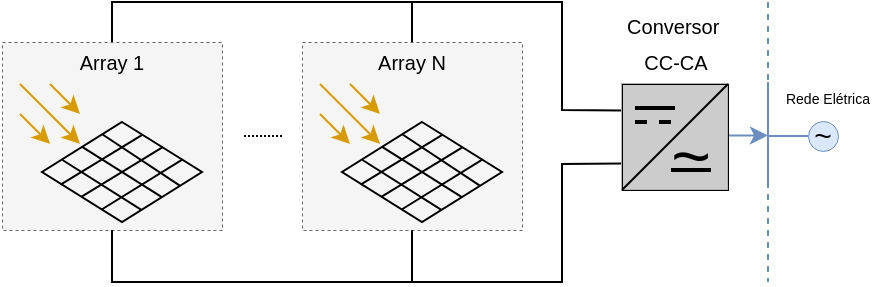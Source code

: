 <mxfile version="17.4.4" type="device" pages="4"><diagram id="zIIr53QBbqwd--aG9Deo" name="Centralized"><mxGraphModel dx="1422" dy="762" grid="1" gridSize="10" guides="1" tooltips="1" connect="1" arrows="1" fold="1" page="1" pageScale="1" pageWidth="850" pageHeight="1100" math="0" shadow="0"><root><mxCell id="0"/><mxCell id="1" parent="0"/><mxCell id="bjLKApJvl82go0MxgYaY-48" value="" style="rounded=0;whiteSpace=wrap;html=1;shadow=0;glass=0;dashed=1;sketch=0;fontFamily=Helvetica;fontSize=10;strokeColor=#666666;strokeWidth=0.5;fillColor=#f5f5f5;fontColor=#333333;" parent="1" vertex="1"><mxGeometry x="20" y="300" width="110" height="94" as="geometry"/></mxCell><mxCell id="bjLKApJvl82go0MxgYaY-55" value="" style="rounded=0;whiteSpace=wrap;html=1;shadow=0;glass=0;dashed=1;sketch=0;fontFamily=Helvetica;fontSize=10;strokeColor=#666666;strokeWidth=0.5;fillColor=#f5f5f5;fontColor=#333333;" parent="1" vertex="1"><mxGeometry x="170" y="300" width="110" height="94" as="geometry"/></mxCell><mxCell id="bjLKApJvl82go0MxgYaY-26" value="&lt;font style=&quot;font-size: 10px&quot;&gt;Array 1&lt;/font&gt;" style="text;html=1;strokeColor=none;fillColor=none;align=center;verticalAlign=middle;whiteSpace=wrap;rounded=0;shadow=0;glass=0;dashed=1;sketch=0;" parent="1" vertex="1"><mxGeometry x="45" y="300" width="60" height="20" as="geometry"/></mxCell><mxCell id="bjLKApJvl82go0MxgYaY-34" value="" style="rounded=0;whiteSpace=wrap;html=1;shadow=0;glass=0;dashed=1;sketch=0;fontFamily=Helvetica;fontSize=10;fillColor=none;strokeWidth=0;strokeColor=#FFFFFF;" parent="1" vertex="1"><mxGeometry x="29" y="321" width="30" height="30" as="geometry"/></mxCell><mxCell id="bjLKApJvl82go0MxgYaY-35" value="" style="endArrow=classic;html=1;rounded=0;fontFamily=Helvetica;fontSize=10;entryX=1;entryY=1;entryDx=0;entryDy=0;fillColor=#ffe6cc;strokeColor=#d79b00;exitX=0;exitY=0;exitDx=0;exitDy=0;" parent="1" source="bjLKApJvl82go0MxgYaY-34" target="bjLKApJvl82go0MxgYaY-34" edge="1"><mxGeometry width="50" height="50" relative="1" as="geometry"><mxPoint x="140" y="190" as="sourcePoint"/><mxPoint x="200" y="320" as="targetPoint"/></mxGeometry></mxCell><mxCell id="bjLKApJvl82go0MxgYaY-36" value="" style="endArrow=classic;html=1;rounded=0;fontFamily=Helvetica;fontSize=10;exitX=0;exitY=0.5;exitDx=0;exitDy=0;entryX=0.5;entryY=1;entryDx=0;entryDy=0;fillColor=#ffe6cc;strokeColor=#d79b00;" parent="1" source="bjLKApJvl82go0MxgYaY-34" target="bjLKApJvl82go0MxgYaY-34" edge="1"><mxGeometry width="50" height="50" relative="1" as="geometry"><mxPoint x="150" y="207.5" as="sourcePoint"/><mxPoint x="180" y="230" as="targetPoint"/></mxGeometry></mxCell><mxCell id="bjLKApJvl82go0MxgYaY-37" value="" style="endArrow=classic;html=1;rounded=0;fontFamily=Helvetica;fontSize=10;exitX=0.5;exitY=0;exitDx=0;exitDy=0;entryX=1;entryY=0.5;entryDx=0;entryDy=0;fillColor=#ffe6cc;strokeColor=#d79b00;" parent="1" source="bjLKApJvl82go0MxgYaY-34" target="bjLKApJvl82go0MxgYaY-34" edge="1"><mxGeometry width="50" height="50" relative="1" as="geometry"><mxPoint x="150" y="260" as="sourcePoint"/><mxPoint x="200" y="210" as="targetPoint"/></mxGeometry></mxCell><mxCell id="bjLKApJvl82go0MxgYaY-49" value="" style="group" parent="1" vertex="1" connectable="0"><mxGeometry x="40" y="340" width="80" height="50" as="geometry"/></mxCell><mxCell id="bjLKApJvl82go0MxgYaY-40" value="" style="rhombus;whiteSpace=wrap;html=1;rounded=0;shadow=0;glass=0;sketch=0;fontFamily=Helvetica;fontSize=10;strokeColor=#000000;strokeWidth=1;fillColor=none;" parent="bjLKApJvl82go0MxgYaY-49" vertex="1"><mxGeometry width="80" height="50" as="geometry"/></mxCell><mxCell id="bjLKApJvl82go0MxgYaY-41" value="" style="endArrow=none;html=1;rounded=0;fontFamily=Helvetica;fontSize=10;exitX=0.129;exitY=0.627;exitDx=0;exitDy=0;exitPerimeter=0;entryX=0.629;entryY=0.127;entryDx=0;entryDy=0;entryPerimeter=0;" parent="bjLKApJvl82go0MxgYaY-49" target="bjLKApJvl82go0MxgYaY-40" edge="1"><mxGeometry width="50" height="50" relative="1" as="geometry"><mxPoint x="9.32" y="31.35" as="sourcePoint"/><mxPoint x="49.64" y="6.7" as="targetPoint"/></mxGeometry></mxCell><mxCell id="bjLKApJvl82go0MxgYaY-42" value="" style="endArrow=none;html=1;rounded=0;fontFamily=Helvetica;fontSize=10;exitX=0.129;exitY=0.627;exitDx=0;exitDy=0;exitPerimeter=0;entryX=0.633;entryY=0.134;entryDx=0;entryDy=0;entryPerimeter=0;" parent="bjLKApJvl82go0MxgYaY-49" edge="1"><mxGeometry width="50" height="50" relative="1" as="geometry"><mxPoint x="19.84" y="37.32" as="sourcePoint"/><mxPoint x="60.16" y="12.67" as="targetPoint"/></mxGeometry></mxCell><mxCell id="bjLKApJvl82go0MxgYaY-43" value="" style="endArrow=none;html=1;rounded=0;fontFamily=Helvetica;fontSize=10;exitX=0.373;exitY=0.875;exitDx=0;exitDy=0;exitPerimeter=0;entryX=0.879;entryY=0.374;entryDx=0;entryDy=0;entryPerimeter=0;" parent="bjLKApJvl82go0MxgYaY-49" source="bjLKApJvl82go0MxgYaY-40" target="bjLKApJvl82go0MxgYaY-40" edge="1"><mxGeometry width="50" height="50" relative="1" as="geometry"><mxPoint x="29.84" y="42.32" as="sourcePoint"/><mxPoint x="70.16" y="17.67" as="targetPoint"/></mxGeometry></mxCell><mxCell id="bjLKApJvl82go0MxgYaY-44" value="" style="endArrow=none;html=1;rounded=0;fontFamily=Helvetica;fontSize=10;exitX=0.621;exitY=0.878;exitDx=0;exitDy=0;exitPerimeter=0;entryX=0.128;entryY=0.38;entryDx=0;entryDy=0;entryPerimeter=0;" parent="bjLKApJvl82go0MxgYaY-49" source="bjLKApJvl82go0MxgYaY-40" target="bjLKApJvl82go0MxgYaY-40" edge="1"><mxGeometry width="50" height="50" relative="1" as="geometry"><mxPoint x="-20" y="60" as="sourcePoint"/><mxPoint x="30" y="10" as="targetPoint"/></mxGeometry></mxCell><mxCell id="bjLKApJvl82go0MxgYaY-45" value="" style="endArrow=none;html=1;rounded=0;fontFamily=Helvetica;fontSize=10;exitX=0.621;exitY=0.878;exitDx=0;exitDy=0;exitPerimeter=0;entryX=0.128;entryY=0.38;entryDx=0;entryDy=0;entryPerimeter=0;" parent="bjLKApJvl82go0MxgYaY-49" edge="1"><mxGeometry width="50" height="50" relative="1" as="geometry"><mxPoint x="59.72" y="37.45" as="sourcePoint"/><mxPoint x="20.28" y="12.55" as="targetPoint"/></mxGeometry></mxCell><mxCell id="bjLKApJvl82go0MxgYaY-46" value="" style="endArrow=none;html=1;rounded=0;fontFamily=Helvetica;fontSize=10;exitX=0.859;exitY=0.634;exitDx=0;exitDy=0;exitPerimeter=0;entryX=0.374;entryY=0.12;entryDx=0;entryDy=0;entryPerimeter=0;" parent="bjLKApJvl82go0MxgYaY-49" source="bjLKApJvl82go0MxgYaY-40" target="bjLKApJvl82go0MxgYaY-40" edge="1"><mxGeometry width="50" height="50" relative="1" as="geometry"><mxPoint x="69.68" y="34.9" as="sourcePoint"/><mxPoint x="30.24" y="10.0" as="targetPoint"/></mxGeometry></mxCell><mxCell id="bjLKApJvl82go0MxgYaY-50" value="&lt;font style=&quot;font-size: 10px&quot;&gt;Array N&lt;/font&gt;" style="text;html=1;strokeColor=none;fillColor=none;align=center;verticalAlign=middle;whiteSpace=wrap;rounded=0;shadow=0;glass=0;dashed=1;sketch=0;" parent="1" vertex="1"><mxGeometry x="195" y="300" width="60" height="20" as="geometry"/></mxCell><mxCell id="bjLKApJvl82go0MxgYaY-51" value="" style="rounded=0;whiteSpace=wrap;html=1;shadow=0;glass=0;dashed=1;sketch=0;fontFamily=Helvetica;fontSize=10;fillColor=none;strokeWidth=0;strokeColor=#FFFFFF;" parent="1" vertex="1"><mxGeometry x="179" y="321" width="30" height="30" as="geometry"/></mxCell><mxCell id="bjLKApJvl82go0MxgYaY-52" value="" style="endArrow=classic;html=1;rounded=0;fontFamily=Helvetica;fontSize=10;entryX=1;entryY=1;entryDx=0;entryDy=0;fillColor=#ffe6cc;strokeColor=#d79b00;exitX=0;exitY=0;exitDx=0;exitDy=0;" parent="1" source="bjLKApJvl82go0MxgYaY-51" target="bjLKApJvl82go0MxgYaY-51" edge="1"><mxGeometry width="50" height="50" relative="1" as="geometry"><mxPoint x="290" y="190" as="sourcePoint"/><mxPoint x="350" y="320" as="targetPoint"/></mxGeometry></mxCell><mxCell id="bjLKApJvl82go0MxgYaY-53" value="" style="endArrow=classic;html=1;rounded=0;fontFamily=Helvetica;fontSize=10;exitX=0;exitY=0.5;exitDx=0;exitDy=0;entryX=0.5;entryY=1;entryDx=0;entryDy=0;fillColor=#ffe6cc;strokeColor=#d79b00;" parent="1" source="bjLKApJvl82go0MxgYaY-51" target="bjLKApJvl82go0MxgYaY-51" edge="1"><mxGeometry width="50" height="50" relative="1" as="geometry"><mxPoint x="300" y="207.5" as="sourcePoint"/><mxPoint x="330" y="230" as="targetPoint"/></mxGeometry></mxCell><mxCell id="bjLKApJvl82go0MxgYaY-54" value="" style="endArrow=classic;html=1;rounded=0;fontFamily=Helvetica;fontSize=10;exitX=0.5;exitY=0;exitDx=0;exitDy=0;entryX=1;entryY=0.5;entryDx=0;entryDy=0;fillColor=#ffe6cc;strokeColor=#d79b00;" parent="1" source="bjLKApJvl82go0MxgYaY-51" target="bjLKApJvl82go0MxgYaY-51" edge="1"><mxGeometry width="50" height="50" relative="1" as="geometry"><mxPoint x="300" y="260" as="sourcePoint"/><mxPoint x="350" y="210" as="targetPoint"/></mxGeometry></mxCell><mxCell id="bjLKApJvl82go0MxgYaY-56" value="" style="group" parent="1" vertex="1" connectable="0"><mxGeometry x="190" y="340" width="80" height="50" as="geometry"/></mxCell><mxCell id="bjLKApJvl82go0MxgYaY-57" value="" style="rhombus;whiteSpace=wrap;html=1;rounded=0;shadow=0;glass=0;sketch=0;fontFamily=Helvetica;fontSize=10;strokeColor=#000000;strokeWidth=1;fillColor=none;" parent="bjLKApJvl82go0MxgYaY-56" vertex="1"><mxGeometry width="80" height="50" as="geometry"/></mxCell><mxCell id="bjLKApJvl82go0MxgYaY-58" value="" style="endArrow=none;html=1;rounded=0;fontFamily=Helvetica;fontSize=10;exitX=0.129;exitY=0.627;exitDx=0;exitDy=0;exitPerimeter=0;entryX=0.629;entryY=0.127;entryDx=0;entryDy=0;entryPerimeter=0;" parent="bjLKApJvl82go0MxgYaY-56" target="bjLKApJvl82go0MxgYaY-57" edge="1"><mxGeometry width="50" height="50" relative="1" as="geometry"><mxPoint x="9.32" y="31.35" as="sourcePoint"/><mxPoint x="49.64" y="6.7" as="targetPoint"/></mxGeometry></mxCell><mxCell id="bjLKApJvl82go0MxgYaY-59" value="" style="endArrow=none;html=1;rounded=0;fontFamily=Helvetica;fontSize=10;exitX=0.129;exitY=0.627;exitDx=0;exitDy=0;exitPerimeter=0;entryX=0.633;entryY=0.134;entryDx=0;entryDy=0;entryPerimeter=0;" parent="bjLKApJvl82go0MxgYaY-56" edge="1"><mxGeometry width="50" height="50" relative="1" as="geometry"><mxPoint x="19.84" y="37.32" as="sourcePoint"/><mxPoint x="60.16" y="12.67" as="targetPoint"/></mxGeometry></mxCell><mxCell id="bjLKApJvl82go0MxgYaY-60" value="" style="endArrow=none;html=1;rounded=0;fontFamily=Helvetica;fontSize=10;exitX=0.373;exitY=0.875;exitDx=0;exitDy=0;exitPerimeter=0;entryX=0.879;entryY=0.374;entryDx=0;entryDy=0;entryPerimeter=0;" parent="bjLKApJvl82go0MxgYaY-56" source="bjLKApJvl82go0MxgYaY-57" target="bjLKApJvl82go0MxgYaY-57" edge="1"><mxGeometry width="50" height="50" relative="1" as="geometry"><mxPoint x="29.84" y="42.32" as="sourcePoint"/><mxPoint x="70.16" y="17.67" as="targetPoint"/></mxGeometry></mxCell><mxCell id="bjLKApJvl82go0MxgYaY-61" value="" style="endArrow=none;html=1;rounded=0;fontFamily=Helvetica;fontSize=10;exitX=0.621;exitY=0.878;exitDx=0;exitDy=0;exitPerimeter=0;entryX=0.128;entryY=0.38;entryDx=0;entryDy=0;entryPerimeter=0;" parent="bjLKApJvl82go0MxgYaY-56" source="bjLKApJvl82go0MxgYaY-57" target="bjLKApJvl82go0MxgYaY-57" edge="1"><mxGeometry width="50" height="50" relative="1" as="geometry"><mxPoint x="-20" y="60" as="sourcePoint"/><mxPoint x="30" y="10" as="targetPoint"/></mxGeometry></mxCell><mxCell id="bjLKApJvl82go0MxgYaY-62" value="" style="endArrow=none;html=1;rounded=0;fontFamily=Helvetica;fontSize=10;exitX=0.621;exitY=0.878;exitDx=0;exitDy=0;exitPerimeter=0;entryX=0.128;entryY=0.38;entryDx=0;entryDy=0;entryPerimeter=0;" parent="bjLKApJvl82go0MxgYaY-56" edge="1"><mxGeometry width="50" height="50" relative="1" as="geometry"><mxPoint x="59.72" y="37.45" as="sourcePoint"/><mxPoint x="20.28" y="12.55" as="targetPoint"/></mxGeometry></mxCell><mxCell id="bjLKApJvl82go0MxgYaY-63" value="" style="endArrow=none;html=1;rounded=0;fontFamily=Helvetica;fontSize=10;exitX=0.859;exitY=0.634;exitDx=0;exitDy=0;exitPerimeter=0;entryX=0.374;entryY=0.12;entryDx=0;entryDy=0;entryPerimeter=0;" parent="bjLKApJvl82go0MxgYaY-56" source="bjLKApJvl82go0MxgYaY-57" target="bjLKApJvl82go0MxgYaY-57" edge="1"><mxGeometry width="50" height="50" relative="1" as="geometry"><mxPoint x="69.68" y="34.9" as="sourcePoint"/><mxPoint x="30.24" y="10.0" as="targetPoint"/></mxGeometry></mxCell><mxCell id="bjLKApJvl82go0MxgYaY-64" value="" style="endArrow=none;html=1;rounded=0;fontFamily=Helvetica;fontSize=10;exitX=0.5;exitY=0;exitDx=0;exitDy=0;entryX=0.5;entryY=0;entryDx=0;entryDy=0;" parent="1" source="bjLKApJvl82go0MxgYaY-48" target="bjLKApJvl82go0MxgYaY-55" edge="1"><mxGeometry width="50" height="50" relative="1" as="geometry"><mxPoint x="70" y="400" as="sourcePoint"/><mxPoint x="120" y="350" as="targetPoint"/><Array as="points"><mxPoint x="75" y="280"/><mxPoint x="225" y="280"/></Array></mxGeometry></mxCell><mxCell id="bjLKApJvl82go0MxgYaY-66" value="" style="endArrow=none;dashed=1;html=1;rounded=0;fontFamily=Helvetica;fontSize=10;dashPattern=1 1;" parent="1" edge="1"><mxGeometry width="50" height="50" relative="1" as="geometry"><mxPoint x="160" y="347" as="sourcePoint"/><mxPoint x="140" y="347" as="targetPoint"/></mxGeometry></mxCell><mxCell id="bjLKApJvl82go0MxgYaY-67" value="" style="endArrow=none;html=1;rounded=0;fontFamily=Helvetica;fontSize=10;exitX=0.5;exitY=1;exitDx=0;exitDy=0;entryX=0.5;entryY=1;entryDx=0;entryDy=0;" parent="1" source="bjLKApJvl82go0MxgYaY-55" target="bjLKApJvl82go0MxgYaY-48" edge="1"><mxGeometry width="50" height="50" relative="1" as="geometry"><mxPoint x="70" y="400" as="sourcePoint"/><mxPoint x="120" y="350" as="targetPoint"/><Array as="points"><mxPoint x="225" y="420"/><mxPoint x="75" y="420"/></Array></mxGeometry></mxCell><mxCell id="bjLKApJvl82go0MxgYaY-75" value="&lt;font style=&quot;font-size: 10px&quot;&gt;Conversor&amp;nbsp;&lt;br&gt;CC-CA&lt;/font&gt;" style="text;html=1;strokeColor=none;fillColor=none;align=center;verticalAlign=middle;whiteSpace=wrap;rounded=0;shadow=0;glass=0;sketch=0;fontFamily=Helvetica;fontSize=15;" parent="1" vertex="1"><mxGeometry x="326.5" y="284" width="60" height="30" as="geometry"/></mxCell><mxCell id="bjLKApJvl82go0MxgYaY-76" value="" style="endArrow=none;html=1;rounded=0;fontFamily=Helvetica;fontSize=17;entryX=0;entryY=0.75;entryDx=0;entryDy=0;exitX=0.5;exitY=1;exitDx=0;exitDy=0;" parent="1" source="bjLKApJvl82go0MxgYaY-48" target="bjLKApJvl82go0MxgYaY-68" edge="1"><mxGeometry width="50" height="50" relative="1" as="geometry"><mxPoint x="230" y="420" as="sourcePoint"/><mxPoint x="250" y="330" as="targetPoint"/><Array as="points"><mxPoint x="75" y="420"/><mxPoint x="300" y="420"/><mxPoint x="300" y="361"/></Array></mxGeometry></mxCell><mxCell id="bjLKApJvl82go0MxgYaY-77" value="" style="endArrow=none;html=1;rounded=0;fontFamily=Helvetica;fontSize=17;entryX=0;entryY=0.25;entryDx=0;entryDy=0;exitX=0.5;exitY=0;exitDx=0;exitDy=0;" parent="1" source="bjLKApJvl82go0MxgYaY-48" target="bjLKApJvl82go0MxgYaY-68" edge="1"><mxGeometry width="50" height="50" relative="1" as="geometry"><mxPoint x="210" y="400" as="sourcePoint"/><mxPoint x="260" y="350" as="targetPoint"/><Array as="points"><mxPoint x="75" y="280"/><mxPoint x="300" y="280"/><mxPoint x="300" y="334"/></Array></mxGeometry></mxCell><mxCell id="bjLKApJvl82go0MxgYaY-78" value="" style="endArrow=none;html=1;rounded=0;fontFamily=Helvetica;fontSize=17;fillColor=#dae8fc;strokeColor=#6c8ebf;" parent="1" edge="1"><mxGeometry width="50" height="50" relative="1" as="geometry"><mxPoint x="403" y="372.5" as="sourcePoint"/><mxPoint x="403" y="320" as="targetPoint"/></mxGeometry></mxCell><mxCell id="bjLKApJvl82go0MxgYaY-79" value="" style="endArrow=none;html=1;rounded=0;fontFamily=Helvetica;fontSize=17;dashed=1;fillColor=#dae8fc;strokeColor=#6c8ebf;" parent="1" edge="1"><mxGeometry width="50" height="50" relative="1" as="geometry"><mxPoint x="403" y="280" as="sourcePoint"/><mxPoint x="403" y="320" as="targetPoint"/></mxGeometry></mxCell><mxCell id="bjLKApJvl82go0MxgYaY-81" value="" style="endArrow=none;html=1;rounded=0;dashed=1;fontFamily=Helvetica;fontSize=17;fillColor=#dae8fc;strokeColor=#6c8ebf;" parent="1" edge="1"><mxGeometry width="50" height="50" relative="1" as="geometry"><mxPoint x="403" y="370" as="sourcePoint"/><mxPoint x="403" y="420" as="targetPoint"/></mxGeometry></mxCell><mxCell id="bjLKApJvl82go0MxgYaY-82" style="edgeStyle=orthogonalEdgeStyle;rounded=0;orthogonalLoop=1;jettySize=auto;html=1;fontFamily=Helvetica;fontSize=17;fillColor=#dae8fc;strokeColor=#6c8ebf;exitX=1.007;exitY=0.485;exitDx=0;exitDy=0;exitPerimeter=0;" parent="1" source="bjLKApJvl82go0MxgYaY-68" edge="1"><mxGeometry relative="1" as="geometry"><mxPoint x="403" y="347" as="targetPoint"/><mxPoint x="380" y="347" as="sourcePoint"/><Array as="points"/></mxGeometry></mxCell><mxCell id="bjLKApJvl82go0MxgYaY-84" style="edgeStyle=orthogonalEdgeStyle;rounded=0;orthogonalLoop=1;jettySize=auto;html=1;fontFamily=Helvetica;fontSize=15;endArrow=none;endFill=0;fillColor=#dae8fc;strokeColor=#6c8ebf;" parent="1" source="bjLKApJvl82go0MxgYaY-83" edge="1"><mxGeometry relative="1" as="geometry"><mxPoint x="403.0" y="347" as="targetPoint"/></mxGeometry></mxCell><mxCell id="bjLKApJvl82go0MxgYaY-83" value="&lt;font style=&quot;font-size: 15px&quot;&gt;~&lt;/font&gt;" style="ellipse;whiteSpace=wrap;html=1;rounded=0;shadow=0;glass=0;sketch=0;fontFamily=Helvetica;fontSize=17;strokeColor=#6c8ebf;strokeWidth=0.5;fillColor=#dae8fc;" parent="1" vertex="1"><mxGeometry x="423" y="339.5" width="15" height="15" as="geometry"/></mxCell><mxCell id="bjLKApJvl82go0MxgYaY-85" value="&lt;span style=&quot;font-size: 7px&quot;&gt;Rede Elétrica&lt;br&gt;&lt;/span&gt;" style="text;html=1;strokeColor=none;fillColor=none;align=center;verticalAlign=middle;whiteSpace=wrap;rounded=0;shadow=0;glass=0;sketch=0;fontFamily=Helvetica;fontSize=15;" parent="1" vertex="1"><mxGeometry x="408" y="310" width="50" height="30" as="geometry"/></mxCell><mxCell id="SyDBHhB9gOWISp5dz-bA-1" value="" style="group" parent="1" vertex="1" connectable="0"><mxGeometry x="330" y="321" width="53.5" height="53" as="geometry"/></mxCell><mxCell id="bjLKApJvl82go0MxgYaY-70" value="" style="group;fillColor=#CCCCCC;strokeColor=#B3B3B3;" parent="SyDBHhB9gOWISp5dz-bA-1" vertex="1" connectable="0"><mxGeometry width="53" height="53" as="geometry"/></mxCell><mxCell id="bjLKApJvl82go0MxgYaY-68" value="" style="whiteSpace=wrap;html=1;aspect=fixed;rounded=0;shadow=0;glass=0;sketch=0;fontFamily=Helvetica;fontSize=10;strokeColor=#000000;strokeWidth=0.5;fillColor=none;" parent="bjLKApJvl82go0MxgYaY-70" vertex="1"><mxGeometry width="53" height="53" as="geometry"/></mxCell><mxCell id="bjLKApJvl82go0MxgYaY-69" value="" style="endArrow=none;html=1;rounded=0;fontFamily=Helvetica;fontSize=10;entryX=1;entryY=0;entryDx=0;entryDy=0;exitX=0;exitY=1;exitDx=0;exitDy=0;" parent="bjLKApJvl82go0MxgYaY-70" source="bjLKApJvl82go0MxgYaY-68" target="bjLKApJvl82go0MxgYaY-68" edge="1"><mxGeometry width="50" height="50" relative="1" as="geometry"><mxPoint x="-130" y="79" as="sourcePoint"/><mxPoint x="-80" y="29" as="targetPoint"/></mxGeometry></mxCell><mxCell id="AM2R9QAI4W7DI24Slma--6" value="" style="group" parent="SyDBHhB9gOWISp5dz-bA-1" vertex="1" connectable="0"><mxGeometry x="13.5" y="21" width="40" height="30" as="geometry"/></mxCell><mxCell id="AM2R9QAI4W7DI24Slma--7" value="&lt;span class=&quot;ILfuVd&quot;&gt;&lt;font style=&quot;font-size: 34px&quot;&gt;~&lt;/font&gt;&lt;/span&gt;" style="text;html=1;align=center;verticalAlign=middle;resizable=0;points=[];autosize=1;strokeColor=none;fillColor=none;fontSize=15;fontFamily=Helvetica;" parent="AM2R9QAI4W7DI24Slma--6" vertex="1"><mxGeometry width="40" height="30" as="geometry"/></mxCell><mxCell id="AM2R9QAI4W7DI24Slma--8" value="" style="endArrow=none;html=1;rounded=0;strokeWidth=2;" parent="AM2R9QAI4W7DI24Slma--6" edge="1"><mxGeometry width="50" height="50" relative="1" as="geometry"><mxPoint x="11" y="22" as="sourcePoint"/><mxPoint x="31" y="22" as="targetPoint"/></mxGeometry></mxCell><mxCell id="AM2R9QAI4W7DI24Slma--9" value="" style="group" parent="SyDBHhB9gOWISp5dz-bA-1" vertex="1" connectable="0"><mxGeometry x="6.5" y="12" width="20" height="7" as="geometry"/></mxCell><mxCell id="AM2R9QAI4W7DI24Slma--10" value="" style="endArrow=none;html=1;rounded=0;strokeWidth=2;" parent="AM2R9QAI4W7DI24Slma--9" edge="1"><mxGeometry width="50" height="50" relative="1" as="geometry"><mxPoint as="sourcePoint"/><mxPoint x="20" as="targetPoint"/></mxGeometry></mxCell><mxCell id="AM2R9QAI4W7DI24Slma--11" value="" style="endArrow=none;html=1;rounded=0;strokeWidth=2;dashed=1;" parent="AM2R9QAI4W7DI24Slma--9" edge="1"><mxGeometry width="50" height="50" relative="1" as="geometry"><mxPoint y="7" as="sourcePoint"/><mxPoint x="20" y="7" as="targetPoint"/></mxGeometry></mxCell></root></mxGraphModel></diagram><diagram id="b1Ab_yCB-rOs6CJY9nx-" name="String"><mxGraphModel dx="1422" dy="762" grid="1" gridSize="10" guides="1" tooltips="1" connect="1" arrows="1" fold="1" page="1" pageScale="1" pageWidth="850" pageHeight="1100" math="0" shadow="0"><root><mxCell id="O9L5CIHMNLRCYO7VR48a-0"/><mxCell id="O9L5CIHMNLRCYO7VR48a-1" parent="O9L5CIHMNLRCYO7VR48a-0"/><mxCell id="UVQOi9qtU7QCmPq4bysC-0" style="edgeStyle=orthogonalEdgeStyle;rounded=0;orthogonalLoop=1;jettySize=auto;html=1;entryX=0;entryY=0.75;entryDx=0;entryDy=0;fontFamily=Helvetica;fontSize=7;endArrow=none;endFill=0;exitX=0;exitY=0.5;exitDx=0;exitDy=0;" parent="O9L5CIHMNLRCYO7VR48a-1" source="OyhiQwTMHYnJjcBDicWq-0" edge="1"><mxGeometry relative="1" as="geometry"><Array as="points"><mxPoint y="347"/><mxPoint y="414"/><mxPoint x="300" y="414"/><mxPoint x="300" y="361"/></Array><mxPoint x="323.5" y="370.75" as="targetPoint"/></mxGeometry></mxCell><mxCell id="OyhiQwTMHYnJjcBDicWq-0" value="" style="rounded=0;whiteSpace=wrap;html=1;shadow=0;glass=0;sketch=0;fontFamily=Helvetica;fontSize=10;strokeColor=#666666;strokeWidth=0.5;fillColor=#f5f5f5;fontColor=#333333;" parent="O9L5CIHMNLRCYO7VR48a-1" vertex="1"><mxGeometry x="20" y="300" width="110" height="94" as="geometry"/></mxCell><mxCell id="UVQOi9qtU7QCmPq4bysC-3" style="edgeStyle=orthogonalEdgeStyle;rounded=0;orthogonalLoop=1;jettySize=auto;html=1;entryX=0.017;entryY=0.302;entryDx=0;entryDy=0;entryPerimeter=0;fontFamily=Helvetica;fontSize=7;endArrow=none;endFill=0;" parent="O9L5CIHMNLRCYO7VR48a-1" source="OyhiQwTMHYnJjcBDicWq-1" edge="1"><mxGeometry relative="1" as="geometry"><mxPoint x="324.401" y="347.006" as="targetPoint"/></mxGeometry></mxCell><mxCell id="OyhiQwTMHYnJjcBDicWq-1" value="" style="rounded=0;whiteSpace=wrap;html=1;shadow=0;glass=0;sketch=0;fontFamily=Helvetica;fontSize=10;strokeColor=#666666;strokeWidth=0.5;fillColor=#f5f5f5;fontColor=#333333;" parent="O9L5CIHMNLRCYO7VR48a-1" vertex="1"><mxGeometry x="170" y="300" width="110" height="94" as="geometry"/></mxCell><mxCell id="OyhiQwTMHYnJjcBDicWq-2" value="&lt;font style=&quot;font-size: 10px&quot;&gt;Módulo 1&lt;/font&gt;" style="text;html=1;strokeColor=none;fillColor=none;align=center;verticalAlign=middle;whiteSpace=wrap;rounded=0;shadow=0;glass=0;dashed=1;sketch=0;" parent="O9L5CIHMNLRCYO7VR48a-1" vertex="1"><mxGeometry x="45" y="300" width="60" height="20" as="geometry"/></mxCell><mxCell id="OyhiQwTMHYnJjcBDicWq-3" value="" style="rounded=0;whiteSpace=wrap;html=1;shadow=0;glass=0;dashed=1;sketch=0;fontFamily=Helvetica;fontSize=10;fillColor=none;strokeWidth=0;strokeColor=#FFFFFF;" parent="O9L5CIHMNLRCYO7VR48a-1" vertex="1"><mxGeometry x="29" y="321" width="30" height="30" as="geometry"/></mxCell><mxCell id="OyhiQwTMHYnJjcBDicWq-4" value="" style="endArrow=classic;html=1;rounded=0;fontFamily=Helvetica;fontSize=10;entryX=1;entryY=1;entryDx=0;entryDy=0;fillColor=#ffe6cc;strokeColor=#d79b00;exitX=0;exitY=0;exitDx=0;exitDy=0;" parent="O9L5CIHMNLRCYO7VR48a-1" source="OyhiQwTMHYnJjcBDicWq-3" target="OyhiQwTMHYnJjcBDicWq-3" edge="1"><mxGeometry width="50" height="50" relative="1" as="geometry"><mxPoint x="140" y="190" as="sourcePoint"/><mxPoint x="200" y="320" as="targetPoint"/></mxGeometry></mxCell><mxCell id="OyhiQwTMHYnJjcBDicWq-5" value="" style="endArrow=classic;html=1;rounded=0;fontFamily=Helvetica;fontSize=10;exitX=0;exitY=0.5;exitDx=0;exitDy=0;entryX=0.5;entryY=1;entryDx=0;entryDy=0;fillColor=#ffe6cc;strokeColor=#d79b00;" parent="O9L5CIHMNLRCYO7VR48a-1" source="OyhiQwTMHYnJjcBDicWq-3" target="OyhiQwTMHYnJjcBDicWq-3" edge="1"><mxGeometry width="50" height="50" relative="1" as="geometry"><mxPoint x="150" y="207.5" as="sourcePoint"/><mxPoint x="180" y="230" as="targetPoint"/></mxGeometry></mxCell><mxCell id="OyhiQwTMHYnJjcBDicWq-6" value="" style="endArrow=classic;html=1;rounded=0;fontFamily=Helvetica;fontSize=10;exitX=0.5;exitY=0;exitDx=0;exitDy=0;entryX=1;entryY=0.5;entryDx=0;entryDy=0;fillColor=#ffe6cc;strokeColor=#d79b00;" parent="O9L5CIHMNLRCYO7VR48a-1" source="OyhiQwTMHYnJjcBDicWq-3" target="OyhiQwTMHYnJjcBDicWq-3" edge="1"><mxGeometry width="50" height="50" relative="1" as="geometry"><mxPoint x="150" y="260" as="sourcePoint"/><mxPoint x="200" y="210" as="targetPoint"/></mxGeometry></mxCell><mxCell id="OyhiQwTMHYnJjcBDicWq-7" value="" style="group" parent="O9L5CIHMNLRCYO7VR48a-1" vertex="1" connectable="0"><mxGeometry x="40" y="340" width="80" height="50" as="geometry"/></mxCell><mxCell id="OyhiQwTMHYnJjcBDicWq-8" value="" style="rhombus;whiteSpace=wrap;html=1;rounded=0;shadow=0;glass=0;sketch=0;fontFamily=Helvetica;fontSize=10;strokeColor=#000000;strokeWidth=1;fillColor=none;" parent="OyhiQwTMHYnJjcBDicWq-7" vertex="1"><mxGeometry width="80" height="50" as="geometry"/></mxCell><mxCell id="OyhiQwTMHYnJjcBDicWq-9" value="" style="endArrow=none;html=1;rounded=0;fontFamily=Helvetica;fontSize=10;exitX=0.129;exitY=0.627;exitDx=0;exitDy=0;exitPerimeter=0;entryX=0.629;entryY=0.127;entryDx=0;entryDy=0;entryPerimeter=0;" parent="OyhiQwTMHYnJjcBDicWq-7" target="OyhiQwTMHYnJjcBDicWq-8" edge="1"><mxGeometry width="50" height="50" relative="1" as="geometry"><mxPoint x="9.32" y="31.35" as="sourcePoint"/><mxPoint x="49.64" y="6.7" as="targetPoint"/></mxGeometry></mxCell><mxCell id="OyhiQwTMHYnJjcBDicWq-10" value="" style="endArrow=none;html=1;rounded=0;fontFamily=Helvetica;fontSize=10;exitX=0.129;exitY=0.627;exitDx=0;exitDy=0;exitPerimeter=0;entryX=0.633;entryY=0.134;entryDx=0;entryDy=0;entryPerimeter=0;" parent="OyhiQwTMHYnJjcBDicWq-7" edge="1"><mxGeometry width="50" height="50" relative="1" as="geometry"><mxPoint x="19.84" y="37.32" as="sourcePoint"/><mxPoint x="60.16" y="12.67" as="targetPoint"/></mxGeometry></mxCell><mxCell id="OyhiQwTMHYnJjcBDicWq-11" value="" style="endArrow=none;html=1;rounded=0;fontFamily=Helvetica;fontSize=10;exitX=0.373;exitY=0.875;exitDx=0;exitDy=0;exitPerimeter=0;entryX=0.879;entryY=0.374;entryDx=0;entryDy=0;entryPerimeter=0;" parent="OyhiQwTMHYnJjcBDicWq-7" source="OyhiQwTMHYnJjcBDicWq-8" target="OyhiQwTMHYnJjcBDicWq-8" edge="1"><mxGeometry width="50" height="50" relative="1" as="geometry"><mxPoint x="29.84" y="42.32" as="sourcePoint"/><mxPoint x="70.16" y="17.67" as="targetPoint"/></mxGeometry></mxCell><mxCell id="OyhiQwTMHYnJjcBDicWq-12" value="" style="endArrow=none;html=1;rounded=0;fontFamily=Helvetica;fontSize=10;exitX=0.621;exitY=0.878;exitDx=0;exitDy=0;exitPerimeter=0;entryX=0.128;entryY=0.38;entryDx=0;entryDy=0;entryPerimeter=0;" parent="OyhiQwTMHYnJjcBDicWq-7" source="OyhiQwTMHYnJjcBDicWq-8" target="OyhiQwTMHYnJjcBDicWq-8" edge="1"><mxGeometry width="50" height="50" relative="1" as="geometry"><mxPoint x="-20" y="60" as="sourcePoint"/><mxPoint x="30" y="10" as="targetPoint"/></mxGeometry></mxCell><mxCell id="OyhiQwTMHYnJjcBDicWq-13" value="" style="endArrow=none;html=1;rounded=0;fontFamily=Helvetica;fontSize=10;exitX=0.621;exitY=0.878;exitDx=0;exitDy=0;exitPerimeter=0;entryX=0.128;entryY=0.38;entryDx=0;entryDy=0;entryPerimeter=0;" parent="OyhiQwTMHYnJjcBDicWq-7" edge="1"><mxGeometry width="50" height="50" relative="1" as="geometry"><mxPoint x="59.72" y="37.45" as="sourcePoint"/><mxPoint x="20.28" y="12.55" as="targetPoint"/></mxGeometry></mxCell><mxCell id="OyhiQwTMHYnJjcBDicWq-14" value="" style="endArrow=none;html=1;rounded=0;fontFamily=Helvetica;fontSize=10;exitX=0.859;exitY=0.634;exitDx=0;exitDy=0;exitPerimeter=0;entryX=0.374;entryY=0.12;entryDx=0;entryDy=0;entryPerimeter=0;" parent="OyhiQwTMHYnJjcBDicWq-7" source="OyhiQwTMHYnJjcBDicWq-8" target="OyhiQwTMHYnJjcBDicWq-8" edge="1"><mxGeometry width="50" height="50" relative="1" as="geometry"><mxPoint x="69.68" y="34.9" as="sourcePoint"/><mxPoint x="30.24" y="10.0" as="targetPoint"/></mxGeometry></mxCell><mxCell id="OyhiQwTMHYnJjcBDicWq-15" value="&lt;font style=&quot;font-size: 10px&quot;&gt;Módulo N&lt;/font&gt;" style="text;html=1;strokeColor=none;fillColor=none;align=center;verticalAlign=middle;whiteSpace=wrap;rounded=0;shadow=0;glass=0;dashed=1;sketch=0;" parent="O9L5CIHMNLRCYO7VR48a-1" vertex="1"><mxGeometry x="195" y="300" width="60" height="20" as="geometry"/></mxCell><mxCell id="OyhiQwTMHYnJjcBDicWq-16" value="" style="rounded=0;whiteSpace=wrap;html=1;shadow=0;glass=0;dashed=1;sketch=0;fontFamily=Helvetica;fontSize=10;fillColor=none;strokeWidth=0;strokeColor=#FFFFFF;" parent="O9L5CIHMNLRCYO7VR48a-1" vertex="1"><mxGeometry x="179" y="321" width="30" height="30" as="geometry"/></mxCell><mxCell id="OyhiQwTMHYnJjcBDicWq-17" value="" style="endArrow=classic;html=1;rounded=0;fontFamily=Helvetica;fontSize=10;entryX=1;entryY=1;entryDx=0;entryDy=0;fillColor=#ffe6cc;strokeColor=#d79b00;exitX=0;exitY=0;exitDx=0;exitDy=0;" parent="O9L5CIHMNLRCYO7VR48a-1" source="OyhiQwTMHYnJjcBDicWq-16" target="OyhiQwTMHYnJjcBDicWq-16" edge="1"><mxGeometry width="50" height="50" relative="1" as="geometry"><mxPoint x="290" y="190" as="sourcePoint"/><mxPoint x="350" y="320" as="targetPoint"/></mxGeometry></mxCell><mxCell id="OyhiQwTMHYnJjcBDicWq-18" value="" style="endArrow=classic;html=1;rounded=0;fontFamily=Helvetica;fontSize=10;exitX=0;exitY=0.5;exitDx=0;exitDy=0;entryX=0.5;entryY=1;entryDx=0;entryDy=0;fillColor=#ffe6cc;strokeColor=#d79b00;" parent="O9L5CIHMNLRCYO7VR48a-1" source="OyhiQwTMHYnJjcBDicWq-16" target="OyhiQwTMHYnJjcBDicWq-16" edge="1"><mxGeometry width="50" height="50" relative="1" as="geometry"><mxPoint x="300" y="207.5" as="sourcePoint"/><mxPoint x="330" y="230" as="targetPoint"/></mxGeometry></mxCell><mxCell id="OyhiQwTMHYnJjcBDicWq-19" value="" style="endArrow=classic;html=1;rounded=0;fontFamily=Helvetica;fontSize=10;exitX=0.5;exitY=0;exitDx=0;exitDy=0;entryX=1;entryY=0.5;entryDx=0;entryDy=0;fillColor=#ffe6cc;strokeColor=#d79b00;" parent="O9L5CIHMNLRCYO7VR48a-1" source="OyhiQwTMHYnJjcBDicWq-16" target="OyhiQwTMHYnJjcBDicWq-16" edge="1"><mxGeometry width="50" height="50" relative="1" as="geometry"><mxPoint x="300" y="260" as="sourcePoint"/><mxPoint x="350" y="210" as="targetPoint"/></mxGeometry></mxCell><mxCell id="OyhiQwTMHYnJjcBDicWq-20" value="" style="group" parent="O9L5CIHMNLRCYO7VR48a-1" vertex="1" connectable="0"><mxGeometry x="190" y="340" width="80" height="50" as="geometry"/></mxCell><mxCell id="OyhiQwTMHYnJjcBDicWq-21" value="" style="rhombus;whiteSpace=wrap;html=1;rounded=0;shadow=0;glass=0;sketch=0;fontFamily=Helvetica;fontSize=10;strokeColor=#000000;strokeWidth=1;fillColor=none;" parent="OyhiQwTMHYnJjcBDicWq-20" vertex="1"><mxGeometry width="80" height="50" as="geometry"/></mxCell><mxCell id="OyhiQwTMHYnJjcBDicWq-22" value="" style="endArrow=none;html=1;rounded=0;fontFamily=Helvetica;fontSize=10;exitX=0.129;exitY=0.627;exitDx=0;exitDy=0;exitPerimeter=0;entryX=0.629;entryY=0.127;entryDx=0;entryDy=0;entryPerimeter=0;" parent="OyhiQwTMHYnJjcBDicWq-20" target="OyhiQwTMHYnJjcBDicWq-21" edge="1"><mxGeometry width="50" height="50" relative="1" as="geometry"><mxPoint x="9.32" y="31.35" as="sourcePoint"/><mxPoint x="49.64" y="6.7" as="targetPoint"/></mxGeometry></mxCell><mxCell id="OyhiQwTMHYnJjcBDicWq-23" value="" style="endArrow=none;html=1;rounded=0;fontFamily=Helvetica;fontSize=10;exitX=0.129;exitY=0.627;exitDx=0;exitDy=0;exitPerimeter=0;entryX=0.633;entryY=0.134;entryDx=0;entryDy=0;entryPerimeter=0;" parent="OyhiQwTMHYnJjcBDicWq-20" edge="1"><mxGeometry width="50" height="50" relative="1" as="geometry"><mxPoint x="19.84" y="37.32" as="sourcePoint"/><mxPoint x="60.16" y="12.67" as="targetPoint"/></mxGeometry></mxCell><mxCell id="OyhiQwTMHYnJjcBDicWq-24" value="" style="endArrow=none;html=1;rounded=0;fontFamily=Helvetica;fontSize=10;exitX=0.373;exitY=0.875;exitDx=0;exitDy=0;exitPerimeter=0;entryX=0.879;entryY=0.374;entryDx=0;entryDy=0;entryPerimeter=0;" parent="OyhiQwTMHYnJjcBDicWq-20" source="OyhiQwTMHYnJjcBDicWq-21" target="OyhiQwTMHYnJjcBDicWq-21" edge="1"><mxGeometry width="50" height="50" relative="1" as="geometry"><mxPoint x="29.84" y="42.32" as="sourcePoint"/><mxPoint x="70.16" y="17.67" as="targetPoint"/></mxGeometry></mxCell><mxCell id="OyhiQwTMHYnJjcBDicWq-25" value="" style="endArrow=none;html=1;rounded=0;fontFamily=Helvetica;fontSize=10;exitX=0.621;exitY=0.878;exitDx=0;exitDy=0;exitPerimeter=0;entryX=0.128;entryY=0.38;entryDx=0;entryDy=0;entryPerimeter=0;" parent="OyhiQwTMHYnJjcBDicWq-20" source="OyhiQwTMHYnJjcBDicWq-21" target="OyhiQwTMHYnJjcBDicWq-21" edge="1"><mxGeometry width="50" height="50" relative="1" as="geometry"><mxPoint x="-20" y="60" as="sourcePoint"/><mxPoint x="30" y="10" as="targetPoint"/></mxGeometry></mxCell><mxCell id="OyhiQwTMHYnJjcBDicWq-26" value="" style="endArrow=none;html=1;rounded=0;fontFamily=Helvetica;fontSize=10;exitX=0.621;exitY=0.878;exitDx=0;exitDy=0;exitPerimeter=0;entryX=0.128;entryY=0.38;entryDx=0;entryDy=0;entryPerimeter=0;" parent="OyhiQwTMHYnJjcBDicWq-20" edge="1"><mxGeometry width="50" height="50" relative="1" as="geometry"><mxPoint x="59.72" y="37.45" as="sourcePoint"/><mxPoint x="20.28" y="12.55" as="targetPoint"/></mxGeometry></mxCell><mxCell id="OyhiQwTMHYnJjcBDicWq-27" value="" style="endArrow=none;html=1;rounded=0;fontFamily=Helvetica;fontSize=10;exitX=0.859;exitY=0.634;exitDx=0;exitDy=0;exitPerimeter=0;entryX=0.374;entryY=0.12;entryDx=0;entryDy=0;entryPerimeter=0;" parent="OyhiQwTMHYnJjcBDicWq-20" source="OyhiQwTMHYnJjcBDicWq-21" target="OyhiQwTMHYnJjcBDicWq-21" edge="1"><mxGeometry width="50" height="50" relative="1" as="geometry"><mxPoint x="69.68" y="34.9" as="sourcePoint"/><mxPoint x="30.24" y="10.0" as="targetPoint"/></mxGeometry></mxCell><mxCell id="OyhiQwTMHYnJjcBDicWq-36" value="&lt;font style=&quot;font-size: 10px&quot;&gt;Conversor&amp;nbsp;&lt;br&gt;CC-CA&lt;/font&gt;" style="text;html=1;strokeColor=none;fillColor=none;align=center;verticalAlign=middle;whiteSpace=wrap;rounded=0;shadow=0;glass=0;sketch=0;fontFamily=Helvetica;fontSize=15;" parent="O9L5CIHMNLRCYO7VR48a-1" vertex="1"><mxGeometry x="320" y="294" width="60" height="30" as="geometry"/></mxCell><mxCell id="OyhiQwTMHYnJjcBDicWq-39" value="" style="endArrow=none;html=1;rounded=0;fontFamily=Helvetica;fontSize=17;fillColor=#dae8fc;strokeColor=#6c8ebf;" parent="O9L5CIHMNLRCYO7VR48a-1" edge="1"><mxGeometry width="50" height="50" relative="1" as="geometry"><mxPoint x="414" y="530" as="sourcePoint"/><mxPoint x="413.5" y="330" as="targetPoint"/></mxGeometry></mxCell><mxCell id="OyhiQwTMHYnJjcBDicWq-40" value="" style="endArrow=none;html=1;rounded=0;fontFamily=Helvetica;fontSize=17;dashed=1;fillColor=#dae8fc;strokeColor=#6c8ebf;" parent="O9L5CIHMNLRCYO7VR48a-1" edge="1"><mxGeometry width="50" height="50" relative="1" as="geometry"><mxPoint x="413.5" y="290" as="sourcePoint"/><mxPoint x="413.5" y="330" as="targetPoint"/></mxGeometry></mxCell><mxCell id="OyhiQwTMHYnJjcBDicWq-41" value="" style="endArrow=none;html=1;rounded=0;dashed=1;fontFamily=Helvetica;fontSize=17;fillColor=#dae8fc;strokeColor=#6c8ebf;" parent="O9L5CIHMNLRCYO7VR48a-1" edge="1"><mxGeometry width="50" height="50" relative="1" as="geometry"><mxPoint x="414" y="530" as="sourcePoint"/><mxPoint x="414" y="580" as="targetPoint"/></mxGeometry></mxCell><mxCell id="OyhiQwTMHYnJjcBDicWq-42" style="edgeStyle=orthogonalEdgeStyle;rounded=0;orthogonalLoop=1;jettySize=auto;html=1;fontFamily=Helvetica;fontSize=17;exitX=0.989;exitY=0.497;exitDx=0;exitDy=0;exitPerimeter=0;fillColor=#dae8fc;strokeColor=#6c8ebf;" parent="O9L5CIHMNLRCYO7VR48a-1" edge="1"><mxGeometry relative="1" as="geometry"><mxPoint x="413.5" y="357" as="targetPoint"/><mxPoint x="375.917" y="357.341" as="sourcePoint"/><Array as="points"/></mxGeometry></mxCell><mxCell id="OyhiQwTMHYnJjcBDicWq-43" style="edgeStyle=orthogonalEdgeStyle;rounded=0;orthogonalLoop=1;jettySize=auto;html=1;fontFamily=Helvetica;fontSize=15;endArrow=none;endFill=0;fillColor=#dae8fc;strokeColor=#6c8ebf;" parent="O9L5CIHMNLRCYO7VR48a-1" source="OyhiQwTMHYnJjcBDicWq-44" edge="1"><mxGeometry relative="1" as="geometry"><mxPoint x="413.5" y="447" as="targetPoint"/></mxGeometry></mxCell><mxCell id="OyhiQwTMHYnJjcBDicWq-44" value="&lt;font style=&quot;font-size: 15px&quot;&gt;~&lt;/font&gt;" style="ellipse;whiteSpace=wrap;html=1;rounded=0;shadow=0;glass=0;sketch=0;fontFamily=Helvetica;fontSize=17;strokeColor=#6c8ebf;strokeWidth=0.5;fillColor=#dae8fc;" parent="O9L5CIHMNLRCYO7VR48a-1" vertex="1"><mxGeometry x="433.5" y="439.5" width="15" height="15" as="geometry"/></mxCell><mxCell id="OyhiQwTMHYnJjcBDicWq-45" value="&lt;span style=&quot;font-size: 7px&quot;&gt;Rede Elétrica&lt;br&gt;&lt;/span&gt;" style="text;html=1;strokeColor=none;fillColor=none;align=center;verticalAlign=middle;whiteSpace=wrap;rounded=0;shadow=0;glass=0;sketch=0;fontFamily=Helvetica;fontSize=15;" parent="O9L5CIHMNLRCYO7VR48a-1" vertex="1"><mxGeometry x="418.5" y="410" width="50" height="30" as="geometry"/></mxCell><mxCell id="UVQOi9qtU7QCmPq4bysC-4" style="edgeStyle=orthogonalEdgeStyle;rounded=0;orthogonalLoop=1;jettySize=auto;html=1;entryX=0;entryY=0.75;entryDx=0;entryDy=0;fontFamily=Helvetica;fontSize=7;endArrow=none;endFill=0;exitX=0;exitY=0.5;exitDx=0;exitDy=0;" parent="O9L5CIHMNLRCYO7VR48a-1" source="UVQOi9qtU7QCmPq4bysC-5" edge="1"><mxGeometry relative="1" as="geometry"><Array as="points"><mxPoint x="-0.03" y="493"/><mxPoint x="-0.03" y="560"/><mxPoint x="299.97" y="560"/><mxPoint x="299.97" y="507"/></Array><mxPoint x="323.47" y="516.75" as="targetPoint"/></mxGeometry></mxCell><mxCell id="UVQOi9qtU7QCmPq4bysC-5" value="" style="rounded=0;whiteSpace=wrap;html=1;shadow=0;glass=0;sketch=0;fontFamily=Helvetica;fontSize=10;strokeColor=#666666;strokeWidth=0.5;fillColor=#f5f5f5;fontColor=#333333;" parent="O9L5CIHMNLRCYO7VR48a-1" vertex="1"><mxGeometry x="19.97" y="446" width="110" height="94" as="geometry"/></mxCell><mxCell id="UVQOi9qtU7QCmPq4bysC-6" style="edgeStyle=orthogonalEdgeStyle;rounded=0;orthogonalLoop=1;jettySize=auto;html=1;entryX=0.017;entryY=0.302;entryDx=0;entryDy=0;entryPerimeter=0;fontFamily=Helvetica;fontSize=7;endArrow=none;endFill=0;" parent="O9L5CIHMNLRCYO7VR48a-1" source="UVQOi9qtU7QCmPq4bysC-7" edge="1"><mxGeometry relative="1" as="geometry"><mxPoint x="324.371" y="493.006" as="targetPoint"/></mxGeometry></mxCell><mxCell id="UVQOi9qtU7QCmPq4bysC-7" value="" style="rounded=0;whiteSpace=wrap;html=1;shadow=0;glass=0;sketch=0;fontFamily=Helvetica;fontSize=10;strokeColor=#666666;strokeWidth=0.5;fillColor=#f5f5f5;fontColor=#333333;" parent="O9L5CIHMNLRCYO7VR48a-1" vertex="1"><mxGeometry x="169.97" y="446" width="110" height="94" as="geometry"/></mxCell><mxCell id="UVQOi9qtU7QCmPq4bysC-8" value="&lt;font style=&quot;font-size: 10px&quot;&gt;Módulo 1&lt;/font&gt;" style="text;html=1;strokeColor=none;fillColor=none;align=center;verticalAlign=middle;whiteSpace=wrap;rounded=0;shadow=0;glass=0;dashed=1;sketch=0;" parent="O9L5CIHMNLRCYO7VR48a-1" vertex="1"><mxGeometry x="44.97" y="446" width="60" height="20" as="geometry"/></mxCell><mxCell id="UVQOi9qtU7QCmPq4bysC-9" value="" style="rounded=0;whiteSpace=wrap;html=1;shadow=0;glass=0;dashed=1;sketch=0;fontFamily=Helvetica;fontSize=10;fillColor=none;strokeWidth=0;strokeColor=#FFFFFF;" parent="O9L5CIHMNLRCYO7VR48a-1" vertex="1"><mxGeometry x="28.97" y="467" width="30" height="30" as="geometry"/></mxCell><mxCell id="UVQOi9qtU7QCmPq4bysC-10" value="" style="endArrow=classic;html=1;rounded=0;fontFamily=Helvetica;fontSize=10;entryX=1;entryY=1;entryDx=0;entryDy=0;fillColor=#ffe6cc;strokeColor=#d79b00;exitX=0;exitY=0;exitDx=0;exitDy=0;" parent="O9L5CIHMNLRCYO7VR48a-1" source="UVQOi9qtU7QCmPq4bysC-9" target="UVQOi9qtU7QCmPq4bysC-9" edge="1"><mxGeometry width="50" height="50" relative="1" as="geometry"><mxPoint x="139.97" y="336" as="sourcePoint"/><mxPoint x="199.97" y="466" as="targetPoint"/></mxGeometry></mxCell><mxCell id="UVQOi9qtU7QCmPq4bysC-11" value="" style="endArrow=classic;html=1;rounded=0;fontFamily=Helvetica;fontSize=10;exitX=0;exitY=0.5;exitDx=0;exitDy=0;entryX=0.5;entryY=1;entryDx=0;entryDy=0;fillColor=#ffe6cc;strokeColor=#d79b00;" parent="O9L5CIHMNLRCYO7VR48a-1" source="UVQOi9qtU7QCmPq4bysC-9" target="UVQOi9qtU7QCmPq4bysC-9" edge="1"><mxGeometry width="50" height="50" relative="1" as="geometry"><mxPoint x="149.97" y="353.5" as="sourcePoint"/><mxPoint x="179.97" y="376" as="targetPoint"/></mxGeometry></mxCell><mxCell id="UVQOi9qtU7QCmPq4bysC-12" value="" style="endArrow=classic;html=1;rounded=0;fontFamily=Helvetica;fontSize=10;exitX=0.5;exitY=0;exitDx=0;exitDy=0;entryX=1;entryY=0.5;entryDx=0;entryDy=0;fillColor=#ffe6cc;strokeColor=#d79b00;" parent="O9L5CIHMNLRCYO7VR48a-1" source="UVQOi9qtU7QCmPq4bysC-9" target="UVQOi9qtU7QCmPq4bysC-9" edge="1"><mxGeometry width="50" height="50" relative="1" as="geometry"><mxPoint x="149.97" y="406" as="sourcePoint"/><mxPoint x="199.97" y="356" as="targetPoint"/></mxGeometry></mxCell><mxCell id="UVQOi9qtU7QCmPq4bysC-13" value="" style="group" parent="O9L5CIHMNLRCYO7VR48a-1" vertex="1" connectable="0"><mxGeometry x="39.97" y="486" width="80" height="50" as="geometry"/></mxCell><mxCell id="UVQOi9qtU7QCmPq4bysC-14" value="" style="rhombus;whiteSpace=wrap;html=1;rounded=0;shadow=0;glass=0;sketch=0;fontFamily=Helvetica;fontSize=10;strokeColor=#000000;strokeWidth=1;fillColor=none;" parent="UVQOi9qtU7QCmPq4bysC-13" vertex="1"><mxGeometry width="80" height="50" as="geometry"/></mxCell><mxCell id="UVQOi9qtU7QCmPq4bysC-15" value="" style="endArrow=none;html=1;rounded=0;fontFamily=Helvetica;fontSize=10;exitX=0.129;exitY=0.627;exitDx=0;exitDy=0;exitPerimeter=0;entryX=0.629;entryY=0.127;entryDx=0;entryDy=0;entryPerimeter=0;" parent="UVQOi9qtU7QCmPq4bysC-13" target="UVQOi9qtU7QCmPq4bysC-14" edge="1"><mxGeometry width="50" height="50" relative="1" as="geometry"><mxPoint x="9.32" y="31.35" as="sourcePoint"/><mxPoint x="49.64" y="6.7" as="targetPoint"/></mxGeometry></mxCell><mxCell id="UVQOi9qtU7QCmPq4bysC-16" value="" style="endArrow=none;html=1;rounded=0;fontFamily=Helvetica;fontSize=10;exitX=0.129;exitY=0.627;exitDx=0;exitDy=0;exitPerimeter=0;entryX=0.633;entryY=0.134;entryDx=0;entryDy=0;entryPerimeter=0;" parent="UVQOi9qtU7QCmPq4bysC-13" edge="1"><mxGeometry width="50" height="50" relative="1" as="geometry"><mxPoint x="19.84" y="37.32" as="sourcePoint"/><mxPoint x="60.16" y="12.67" as="targetPoint"/></mxGeometry></mxCell><mxCell id="UVQOi9qtU7QCmPq4bysC-17" value="" style="endArrow=none;html=1;rounded=0;fontFamily=Helvetica;fontSize=10;exitX=0.373;exitY=0.875;exitDx=0;exitDy=0;exitPerimeter=0;entryX=0.879;entryY=0.374;entryDx=0;entryDy=0;entryPerimeter=0;" parent="UVQOi9qtU7QCmPq4bysC-13" source="UVQOi9qtU7QCmPq4bysC-14" target="UVQOi9qtU7QCmPq4bysC-14" edge="1"><mxGeometry width="50" height="50" relative="1" as="geometry"><mxPoint x="29.84" y="42.32" as="sourcePoint"/><mxPoint x="70.16" y="17.67" as="targetPoint"/></mxGeometry></mxCell><mxCell id="UVQOi9qtU7QCmPq4bysC-18" value="" style="endArrow=none;html=1;rounded=0;fontFamily=Helvetica;fontSize=10;exitX=0.621;exitY=0.878;exitDx=0;exitDy=0;exitPerimeter=0;entryX=0.128;entryY=0.38;entryDx=0;entryDy=0;entryPerimeter=0;" parent="UVQOi9qtU7QCmPq4bysC-13" source="UVQOi9qtU7QCmPq4bysC-14" target="UVQOi9qtU7QCmPq4bysC-14" edge="1"><mxGeometry width="50" height="50" relative="1" as="geometry"><mxPoint x="-20" y="60" as="sourcePoint"/><mxPoint x="30" y="10" as="targetPoint"/></mxGeometry></mxCell><mxCell id="UVQOi9qtU7QCmPq4bysC-19" value="" style="endArrow=none;html=1;rounded=0;fontFamily=Helvetica;fontSize=10;exitX=0.621;exitY=0.878;exitDx=0;exitDy=0;exitPerimeter=0;entryX=0.128;entryY=0.38;entryDx=0;entryDy=0;entryPerimeter=0;" parent="UVQOi9qtU7QCmPq4bysC-13" edge="1"><mxGeometry width="50" height="50" relative="1" as="geometry"><mxPoint x="59.72" y="37.45" as="sourcePoint"/><mxPoint x="20.28" y="12.55" as="targetPoint"/></mxGeometry></mxCell><mxCell id="UVQOi9qtU7QCmPq4bysC-20" value="" style="endArrow=none;html=1;rounded=0;fontFamily=Helvetica;fontSize=10;exitX=0.859;exitY=0.634;exitDx=0;exitDy=0;exitPerimeter=0;entryX=0.374;entryY=0.12;entryDx=0;entryDy=0;entryPerimeter=0;" parent="UVQOi9qtU7QCmPq4bysC-13" source="UVQOi9qtU7QCmPq4bysC-14" target="UVQOi9qtU7QCmPq4bysC-14" edge="1"><mxGeometry width="50" height="50" relative="1" as="geometry"><mxPoint x="69.68" y="34.9" as="sourcePoint"/><mxPoint x="30.24" y="10.0" as="targetPoint"/></mxGeometry></mxCell><mxCell id="UVQOi9qtU7QCmPq4bysC-21" value="&lt;font style=&quot;font-size: 10px&quot;&gt;Módulo N&lt;/font&gt;" style="text;html=1;strokeColor=none;fillColor=none;align=center;verticalAlign=middle;whiteSpace=wrap;rounded=0;shadow=0;glass=0;dashed=1;sketch=0;" parent="O9L5CIHMNLRCYO7VR48a-1" vertex="1"><mxGeometry x="194.97" y="446" width="60" height="20" as="geometry"/></mxCell><mxCell id="UVQOi9qtU7QCmPq4bysC-22" value="" style="rounded=0;whiteSpace=wrap;html=1;shadow=0;glass=0;dashed=1;sketch=0;fontFamily=Helvetica;fontSize=10;fillColor=none;strokeWidth=0;strokeColor=#FFFFFF;" parent="O9L5CIHMNLRCYO7VR48a-1" vertex="1"><mxGeometry x="178.97" y="467" width="30" height="30" as="geometry"/></mxCell><mxCell id="UVQOi9qtU7QCmPq4bysC-23" value="" style="endArrow=classic;html=1;rounded=0;fontFamily=Helvetica;fontSize=10;entryX=1;entryY=1;entryDx=0;entryDy=0;fillColor=#ffe6cc;strokeColor=#d79b00;exitX=0;exitY=0;exitDx=0;exitDy=0;" parent="O9L5CIHMNLRCYO7VR48a-1" source="UVQOi9qtU7QCmPq4bysC-22" target="UVQOi9qtU7QCmPq4bysC-22" edge="1"><mxGeometry width="50" height="50" relative="1" as="geometry"><mxPoint x="289.97" y="336" as="sourcePoint"/><mxPoint x="349.97" y="466" as="targetPoint"/></mxGeometry></mxCell><mxCell id="UVQOi9qtU7QCmPq4bysC-24" value="" style="endArrow=classic;html=1;rounded=0;fontFamily=Helvetica;fontSize=10;exitX=0;exitY=0.5;exitDx=0;exitDy=0;entryX=0.5;entryY=1;entryDx=0;entryDy=0;fillColor=#ffe6cc;strokeColor=#d79b00;" parent="O9L5CIHMNLRCYO7VR48a-1" source="UVQOi9qtU7QCmPq4bysC-22" target="UVQOi9qtU7QCmPq4bysC-22" edge="1"><mxGeometry width="50" height="50" relative="1" as="geometry"><mxPoint x="299.97" y="353.5" as="sourcePoint"/><mxPoint x="329.97" y="376" as="targetPoint"/></mxGeometry></mxCell><mxCell id="UVQOi9qtU7QCmPq4bysC-25" value="" style="endArrow=classic;html=1;rounded=0;fontFamily=Helvetica;fontSize=10;exitX=0.5;exitY=0;exitDx=0;exitDy=0;entryX=1;entryY=0.5;entryDx=0;entryDy=0;fillColor=#ffe6cc;strokeColor=#d79b00;" parent="O9L5CIHMNLRCYO7VR48a-1" source="UVQOi9qtU7QCmPq4bysC-22" target="UVQOi9qtU7QCmPq4bysC-22" edge="1"><mxGeometry width="50" height="50" relative="1" as="geometry"><mxPoint x="299.97" y="406" as="sourcePoint"/><mxPoint x="349.97" y="356" as="targetPoint"/></mxGeometry></mxCell><mxCell id="UVQOi9qtU7QCmPq4bysC-26" value="" style="group" parent="O9L5CIHMNLRCYO7VR48a-1" vertex="1" connectable="0"><mxGeometry x="189.97" y="486" width="80" height="50" as="geometry"/></mxCell><mxCell id="UVQOi9qtU7QCmPq4bysC-27" value="" style="rhombus;whiteSpace=wrap;html=1;rounded=0;shadow=0;glass=0;sketch=0;fontFamily=Helvetica;fontSize=10;strokeColor=#000000;strokeWidth=1;fillColor=none;" parent="UVQOi9qtU7QCmPq4bysC-26" vertex="1"><mxGeometry width="80" height="50" as="geometry"/></mxCell><mxCell id="UVQOi9qtU7QCmPq4bysC-28" value="" style="endArrow=none;html=1;rounded=0;fontFamily=Helvetica;fontSize=10;exitX=0.129;exitY=0.627;exitDx=0;exitDy=0;exitPerimeter=0;entryX=0.629;entryY=0.127;entryDx=0;entryDy=0;entryPerimeter=0;" parent="UVQOi9qtU7QCmPq4bysC-26" target="UVQOi9qtU7QCmPq4bysC-27" edge="1"><mxGeometry width="50" height="50" relative="1" as="geometry"><mxPoint x="9.32" y="31.35" as="sourcePoint"/><mxPoint x="49.64" y="6.7" as="targetPoint"/></mxGeometry></mxCell><mxCell id="UVQOi9qtU7QCmPq4bysC-29" value="" style="endArrow=none;html=1;rounded=0;fontFamily=Helvetica;fontSize=10;exitX=0.129;exitY=0.627;exitDx=0;exitDy=0;exitPerimeter=0;entryX=0.633;entryY=0.134;entryDx=0;entryDy=0;entryPerimeter=0;" parent="UVQOi9qtU7QCmPq4bysC-26" edge="1"><mxGeometry width="50" height="50" relative="1" as="geometry"><mxPoint x="19.84" y="37.32" as="sourcePoint"/><mxPoint x="60.16" y="12.67" as="targetPoint"/></mxGeometry></mxCell><mxCell id="UVQOi9qtU7QCmPq4bysC-30" value="" style="endArrow=none;html=1;rounded=0;fontFamily=Helvetica;fontSize=10;exitX=0.373;exitY=0.875;exitDx=0;exitDy=0;exitPerimeter=0;entryX=0.879;entryY=0.374;entryDx=0;entryDy=0;entryPerimeter=0;" parent="UVQOi9qtU7QCmPq4bysC-26" source="UVQOi9qtU7QCmPq4bysC-27" target="UVQOi9qtU7QCmPq4bysC-27" edge="1"><mxGeometry width="50" height="50" relative="1" as="geometry"><mxPoint x="29.84" y="42.32" as="sourcePoint"/><mxPoint x="70.16" y="17.67" as="targetPoint"/></mxGeometry></mxCell><mxCell id="UVQOi9qtU7QCmPq4bysC-31" value="" style="endArrow=none;html=1;rounded=0;fontFamily=Helvetica;fontSize=10;exitX=0.621;exitY=0.878;exitDx=0;exitDy=0;exitPerimeter=0;entryX=0.128;entryY=0.38;entryDx=0;entryDy=0;entryPerimeter=0;" parent="UVQOi9qtU7QCmPq4bysC-26" source="UVQOi9qtU7QCmPq4bysC-27" target="UVQOi9qtU7QCmPq4bysC-27" edge="1"><mxGeometry width="50" height="50" relative="1" as="geometry"><mxPoint x="-20" y="60" as="sourcePoint"/><mxPoint x="30" y="10" as="targetPoint"/></mxGeometry></mxCell><mxCell id="UVQOi9qtU7QCmPq4bysC-32" value="" style="endArrow=none;html=1;rounded=0;fontFamily=Helvetica;fontSize=10;exitX=0.621;exitY=0.878;exitDx=0;exitDy=0;exitPerimeter=0;entryX=0.128;entryY=0.38;entryDx=0;entryDy=0;entryPerimeter=0;" parent="UVQOi9qtU7QCmPq4bysC-26" edge="1"><mxGeometry width="50" height="50" relative="1" as="geometry"><mxPoint x="59.72" y="37.45" as="sourcePoint"/><mxPoint x="20.28" y="12.55" as="targetPoint"/></mxGeometry></mxCell><mxCell id="UVQOi9qtU7QCmPq4bysC-33" value="" style="endArrow=none;html=1;rounded=0;fontFamily=Helvetica;fontSize=10;exitX=0.859;exitY=0.634;exitDx=0;exitDy=0;exitPerimeter=0;entryX=0.374;entryY=0.12;entryDx=0;entryDy=0;entryPerimeter=0;" parent="UVQOi9qtU7QCmPq4bysC-26" source="UVQOi9qtU7QCmPq4bysC-27" target="UVQOi9qtU7QCmPq4bysC-27" edge="1"><mxGeometry width="50" height="50" relative="1" as="geometry"><mxPoint x="69.68" y="34.9" as="sourcePoint"/><mxPoint x="30.24" y="10.0" as="targetPoint"/></mxGeometry></mxCell><mxCell id="UVQOi9qtU7QCmPq4bysC-34" value="" style="endArrow=none;dashed=1;html=1;rounded=0;fontFamily=Helvetica;fontSize=10;dashPattern=1 1;" parent="O9L5CIHMNLRCYO7VR48a-1" edge="1"><mxGeometry width="50" height="50" relative="1" as="geometry"><mxPoint x="160" y="493" as="sourcePoint"/><mxPoint x="140" y="493" as="targetPoint"/></mxGeometry></mxCell><mxCell id="UVQOi9qtU7QCmPq4bysC-40" value="&lt;font style=&quot;font-size: 10px&quot;&gt;Conversor&amp;nbsp;&lt;br&gt;CC-CA&lt;/font&gt;" style="text;html=1;strokeColor=none;fillColor=none;align=center;verticalAlign=middle;whiteSpace=wrap;rounded=0;shadow=0;glass=0;sketch=0;fontFamily=Helvetica;fontSize=15;" parent="O9L5CIHMNLRCYO7VR48a-1" vertex="1"><mxGeometry x="319.97" y="440" width="60" height="30" as="geometry"/></mxCell><mxCell id="UVQOi9qtU7QCmPq4bysC-44" style="edgeStyle=orthogonalEdgeStyle;rounded=0;orthogonalLoop=1;jettySize=auto;html=1;fontFamily=Helvetica;fontSize=7;endArrow=classic;endFill=1;fillColor=#dae8fc;strokeColor=#6c8ebf;exitX=1;exitY=0.5;exitDx=0;exitDy=0;" parent="O9L5CIHMNLRCYO7VR48a-1" edge="1"><mxGeometry relative="1" as="geometry"><mxPoint x="414.111" y="503.5" as="targetPoint"/><mxPoint x="376.47" y="503.5" as="sourcePoint"/><Array as="points"/></mxGeometry></mxCell><mxCell id="JeqDLEwU5SkBPmvNmGKk-0" value="" style="group" parent="O9L5CIHMNLRCYO7VR48a-1" vertex="1" connectable="0"><mxGeometry x="322.97" y="330" width="53.5" height="53" as="geometry"/></mxCell><mxCell id="JeqDLEwU5SkBPmvNmGKk-1" value="" style="group;fillColor=#CCCCCC;strokeColor=#B3B3B3;" parent="JeqDLEwU5SkBPmvNmGKk-0" vertex="1" connectable="0"><mxGeometry width="53" height="53" as="geometry"/></mxCell><mxCell id="JeqDLEwU5SkBPmvNmGKk-2" value="" style="whiteSpace=wrap;html=1;aspect=fixed;rounded=0;shadow=0;glass=0;sketch=0;fontFamily=Helvetica;fontSize=10;strokeColor=#000000;strokeWidth=0.5;fillColor=none;" parent="JeqDLEwU5SkBPmvNmGKk-1" vertex="1"><mxGeometry width="53" height="53" as="geometry"/></mxCell><mxCell id="JeqDLEwU5SkBPmvNmGKk-3" value="" style="endArrow=none;html=1;rounded=0;fontFamily=Helvetica;fontSize=10;entryX=1;entryY=0;entryDx=0;entryDy=0;exitX=0;exitY=1;exitDx=0;exitDy=0;" parent="JeqDLEwU5SkBPmvNmGKk-1" source="JeqDLEwU5SkBPmvNmGKk-2" target="JeqDLEwU5SkBPmvNmGKk-2" edge="1"><mxGeometry width="50" height="50" relative="1" as="geometry"><mxPoint x="-130" y="79" as="sourcePoint"/><mxPoint x="-80" y="29" as="targetPoint"/></mxGeometry></mxCell><mxCell id="JeqDLEwU5SkBPmvNmGKk-4" value="" style="group" parent="JeqDLEwU5SkBPmvNmGKk-0" vertex="1" connectable="0"><mxGeometry x="13.5" y="21" width="40" height="30" as="geometry"/></mxCell><mxCell id="JeqDLEwU5SkBPmvNmGKk-5" value="&lt;span class=&quot;ILfuVd&quot;&gt;&lt;font style=&quot;font-size: 34px&quot;&gt;~&lt;/font&gt;&lt;/span&gt;" style="text;html=1;align=center;verticalAlign=middle;resizable=0;points=[];autosize=1;strokeColor=none;fillColor=none;fontSize=15;fontFamily=Helvetica;" parent="JeqDLEwU5SkBPmvNmGKk-4" vertex="1"><mxGeometry width="40" height="30" as="geometry"/></mxCell><mxCell id="JeqDLEwU5SkBPmvNmGKk-6" value="" style="endArrow=none;html=1;rounded=0;strokeWidth=2;" parent="JeqDLEwU5SkBPmvNmGKk-4" edge="1"><mxGeometry width="50" height="50" relative="1" as="geometry"><mxPoint x="11" y="22" as="sourcePoint"/><mxPoint x="31" y="22" as="targetPoint"/></mxGeometry></mxCell><mxCell id="JeqDLEwU5SkBPmvNmGKk-7" value="" style="group" parent="JeqDLEwU5SkBPmvNmGKk-0" vertex="1" connectable="0"><mxGeometry x="6.5" y="12" width="20" height="7" as="geometry"/></mxCell><mxCell id="JeqDLEwU5SkBPmvNmGKk-8" value="" style="endArrow=none;html=1;rounded=0;strokeWidth=2;" parent="JeqDLEwU5SkBPmvNmGKk-7" edge="1"><mxGeometry width="50" height="50" relative="1" as="geometry"><mxPoint as="sourcePoint"/><mxPoint x="20" as="targetPoint"/></mxGeometry></mxCell><mxCell id="JeqDLEwU5SkBPmvNmGKk-9" value="" style="endArrow=none;html=1;rounded=0;strokeWidth=2;dashed=1;" parent="JeqDLEwU5SkBPmvNmGKk-7" edge="1"><mxGeometry width="50" height="50" relative="1" as="geometry"><mxPoint y="7" as="sourcePoint"/><mxPoint x="20" y="7" as="targetPoint"/></mxGeometry></mxCell><mxCell id="JeqDLEwU5SkBPmvNmGKk-10" value="" style="group" parent="O9L5CIHMNLRCYO7VR48a-1" vertex="1" connectable="0"><mxGeometry x="322.97" y="477" width="53.5" height="53" as="geometry"/></mxCell><mxCell id="JeqDLEwU5SkBPmvNmGKk-11" value="" style="group;fillColor=#CCCCCC;strokeColor=#B3B3B3;" parent="JeqDLEwU5SkBPmvNmGKk-10" vertex="1" connectable="0"><mxGeometry width="53" height="53" as="geometry"/></mxCell><mxCell id="JeqDLEwU5SkBPmvNmGKk-12" value="" style="whiteSpace=wrap;html=1;aspect=fixed;rounded=0;shadow=0;glass=0;sketch=0;fontFamily=Helvetica;fontSize=10;strokeColor=#000000;strokeWidth=0.5;fillColor=none;" parent="JeqDLEwU5SkBPmvNmGKk-11" vertex="1"><mxGeometry width="53" height="53" as="geometry"/></mxCell><mxCell id="JeqDLEwU5SkBPmvNmGKk-13" value="" style="endArrow=none;html=1;rounded=0;fontFamily=Helvetica;fontSize=10;entryX=1;entryY=0;entryDx=0;entryDy=0;exitX=0;exitY=1;exitDx=0;exitDy=0;" parent="JeqDLEwU5SkBPmvNmGKk-11" source="JeqDLEwU5SkBPmvNmGKk-12" target="JeqDLEwU5SkBPmvNmGKk-12" edge="1"><mxGeometry width="50" height="50" relative="1" as="geometry"><mxPoint x="-130" y="79" as="sourcePoint"/><mxPoint x="-80" y="29" as="targetPoint"/></mxGeometry></mxCell><mxCell id="JeqDLEwU5SkBPmvNmGKk-14" value="" style="group" parent="JeqDLEwU5SkBPmvNmGKk-10" vertex="1" connectable="0"><mxGeometry x="13.5" y="21" width="40" height="30" as="geometry"/></mxCell><mxCell id="JeqDLEwU5SkBPmvNmGKk-15" value="&lt;span class=&quot;ILfuVd&quot;&gt;&lt;font style=&quot;font-size: 34px&quot;&gt;~&lt;/font&gt;&lt;/span&gt;" style="text;html=1;align=center;verticalAlign=middle;resizable=0;points=[];autosize=1;strokeColor=none;fillColor=none;fontSize=15;fontFamily=Helvetica;" parent="JeqDLEwU5SkBPmvNmGKk-14" vertex="1"><mxGeometry width="40" height="30" as="geometry"/></mxCell><mxCell id="JeqDLEwU5SkBPmvNmGKk-16" value="" style="endArrow=none;html=1;rounded=0;strokeWidth=2;" parent="JeqDLEwU5SkBPmvNmGKk-14" edge="1"><mxGeometry width="50" height="50" relative="1" as="geometry"><mxPoint x="11" y="22" as="sourcePoint"/><mxPoint x="31" y="22" as="targetPoint"/></mxGeometry></mxCell><mxCell id="JeqDLEwU5SkBPmvNmGKk-17" value="" style="group" parent="JeqDLEwU5SkBPmvNmGKk-10" vertex="1" connectable="0"><mxGeometry x="6.5" y="12" width="20" height="7" as="geometry"/></mxCell><mxCell id="JeqDLEwU5SkBPmvNmGKk-18" value="" style="endArrow=none;html=1;rounded=0;strokeWidth=2;" parent="JeqDLEwU5SkBPmvNmGKk-17" edge="1"><mxGeometry width="50" height="50" relative="1" as="geometry"><mxPoint as="sourcePoint"/><mxPoint x="20" as="targetPoint"/></mxGeometry></mxCell><mxCell id="JeqDLEwU5SkBPmvNmGKk-19" value="" style="endArrow=none;html=1;rounded=0;strokeWidth=2;dashed=1;" parent="JeqDLEwU5SkBPmvNmGKk-17" edge="1"><mxGeometry width="50" height="50" relative="1" as="geometry"><mxPoint y="7" as="sourcePoint"/><mxPoint x="20" y="7" as="targetPoint"/></mxGeometry></mxCell><mxCell id="j6ApLZ-uaYIkhjOhEuiR-2" value="" style="endArrow=none;dashed=1;html=1;rounded=0;fontFamily=Helvetica;fontSize=10;dashPattern=1 1;" parent="O9L5CIHMNLRCYO7VR48a-1" edge="1"><mxGeometry width="50" height="50" relative="1" as="geometry"><mxPoint x="160" y="346.8" as="sourcePoint"/><mxPoint x="140" y="346.8" as="targetPoint"/></mxGeometry></mxCell></root></mxGraphModel></diagram><diagram id="4UeGrVYc1ypHoD4wB1cc" name="Multi-string"><mxGraphModel dx="1422" dy="762" grid="1" gridSize="1" guides="0" tooltips="1" connect="0" arrows="0" fold="1" page="1" pageScale="1" pageWidth="850" pageHeight="1100" math="0" shadow="0"><root><mxCell id="EC9qXpKAEW0wCLVudM-k-0"/><mxCell id="EC9qXpKAEW0wCLVudM-k-1" parent="EC9qXpKAEW0wCLVudM-k-0"/><mxCell id="To10WB3LmyMi5oZXTR4_-0" style="edgeStyle=orthogonalEdgeStyle;rounded=0;orthogonalLoop=1;jettySize=auto;html=1;entryX=0;entryY=0.75;entryDx=0;entryDy=0;fontFamily=Helvetica;fontSize=7;endArrow=none;endFill=0;exitX=0;exitY=0.5;exitDx=0;exitDy=0;" parent="EC9qXpKAEW0wCLVudM-k-1" source="To10WB3LmyMi5oZXTR4_-1" target="To10WB3LmyMi5oZXTR4_-32" edge="1"><mxGeometry relative="1" as="geometry"><Array as="points"><mxPoint y="347"/><mxPoint y="414"/><mxPoint x="300" y="414"/><mxPoint x="300" y="361"/></Array></mxGeometry></mxCell><mxCell id="To10WB3LmyMi5oZXTR4_-1" value="" style="rounded=0;whiteSpace=wrap;html=1;shadow=0;glass=0;sketch=0;fontFamily=Helvetica;fontSize=10;strokeColor=#666666;strokeWidth=0.5;fillColor=#f5f5f5;fontColor=#333333;" parent="EC9qXpKAEW0wCLVudM-k-1" vertex="1"><mxGeometry x="20" y="300" width="110" height="94" as="geometry"/></mxCell><mxCell id="To10WB3LmyMi5oZXTR4_-2" style="edgeStyle=orthogonalEdgeStyle;rounded=0;orthogonalLoop=1;jettySize=auto;html=1;entryX=0.017;entryY=0.302;entryDx=0;entryDy=0;entryPerimeter=0;fontFamily=Helvetica;fontSize=7;endArrow=none;endFill=0;" parent="EC9qXpKAEW0wCLVudM-k-1" source="To10WB3LmyMi5oZXTR4_-3" target="To10WB3LmyMi5oZXTR4_-32" edge="1"><mxGeometry relative="1" as="geometry"/></mxCell><mxCell id="To10WB3LmyMi5oZXTR4_-3" value="" style="rounded=0;whiteSpace=wrap;html=1;shadow=0;glass=0;sketch=0;fontFamily=Helvetica;fontSize=10;strokeColor=#666666;strokeWidth=0.5;fillColor=#f5f5f5;fontColor=#333333;" parent="EC9qXpKAEW0wCLVudM-k-1" vertex="1"><mxGeometry x="170" y="300" width="110" height="94" as="geometry"/></mxCell><mxCell id="To10WB3LmyMi5oZXTR4_-4" value="&lt;font style=&quot;font-size: 10px&quot;&gt;Módulo 1&lt;/font&gt;" style="text;html=1;strokeColor=none;fillColor=none;align=center;verticalAlign=middle;whiteSpace=wrap;rounded=0;shadow=0;glass=0;dashed=1;sketch=0;" parent="EC9qXpKAEW0wCLVudM-k-1" vertex="1"><mxGeometry x="45" y="300" width="60" height="20" as="geometry"/></mxCell><mxCell id="To10WB3LmyMi5oZXTR4_-5" value="" style="rounded=0;whiteSpace=wrap;html=1;shadow=0;glass=0;dashed=1;sketch=0;fontFamily=Helvetica;fontSize=10;fillColor=none;strokeWidth=0;strokeColor=#FFFFFF;" parent="EC9qXpKAEW0wCLVudM-k-1" vertex="1"><mxGeometry x="29" y="321" width="30" height="30" as="geometry"/></mxCell><mxCell id="To10WB3LmyMi5oZXTR4_-6" value="" style="endArrow=classic;html=1;rounded=0;fontFamily=Helvetica;fontSize=10;entryX=1;entryY=1;entryDx=0;entryDy=0;fillColor=#ffe6cc;strokeColor=#d79b00;exitX=0;exitY=0;exitDx=0;exitDy=0;" parent="EC9qXpKAEW0wCLVudM-k-1" source="To10WB3LmyMi5oZXTR4_-5" target="To10WB3LmyMi5oZXTR4_-5" edge="1"><mxGeometry width="50" height="50" relative="1" as="geometry"><mxPoint x="140" y="190" as="sourcePoint"/><mxPoint x="200" y="320" as="targetPoint"/></mxGeometry></mxCell><mxCell id="To10WB3LmyMi5oZXTR4_-7" value="" style="endArrow=classic;html=1;rounded=0;fontFamily=Helvetica;fontSize=10;exitX=0;exitY=0.5;exitDx=0;exitDy=0;entryX=0.5;entryY=1;entryDx=0;entryDy=0;fillColor=#ffe6cc;strokeColor=#d79b00;" parent="EC9qXpKAEW0wCLVudM-k-1" source="To10WB3LmyMi5oZXTR4_-5" target="To10WB3LmyMi5oZXTR4_-5" edge="1"><mxGeometry width="50" height="50" relative="1" as="geometry"><mxPoint x="150" y="207.5" as="sourcePoint"/><mxPoint x="180" y="230" as="targetPoint"/></mxGeometry></mxCell><mxCell id="To10WB3LmyMi5oZXTR4_-8" value="" style="endArrow=classic;html=1;rounded=0;fontFamily=Helvetica;fontSize=10;exitX=0.5;exitY=0;exitDx=0;exitDy=0;entryX=1;entryY=0.5;entryDx=0;entryDy=0;fillColor=#ffe6cc;strokeColor=#d79b00;" parent="EC9qXpKAEW0wCLVudM-k-1" source="To10WB3LmyMi5oZXTR4_-5" target="To10WB3LmyMi5oZXTR4_-5" edge="1"><mxGeometry width="50" height="50" relative="1" as="geometry"><mxPoint x="150" y="260" as="sourcePoint"/><mxPoint x="200" y="210" as="targetPoint"/></mxGeometry></mxCell><mxCell id="To10WB3LmyMi5oZXTR4_-9" value="" style="group" parent="EC9qXpKAEW0wCLVudM-k-1" vertex="1" connectable="0"><mxGeometry x="40" y="340" width="80" height="50" as="geometry"/></mxCell><mxCell id="To10WB3LmyMi5oZXTR4_-10" value="" style="rhombus;whiteSpace=wrap;html=1;rounded=0;shadow=0;glass=0;sketch=0;fontFamily=Helvetica;fontSize=10;strokeColor=#000000;strokeWidth=1;fillColor=none;" parent="To10WB3LmyMi5oZXTR4_-9" vertex="1"><mxGeometry width="80" height="50" as="geometry"/></mxCell><mxCell id="To10WB3LmyMi5oZXTR4_-11" value="" style="endArrow=none;html=1;rounded=0;fontFamily=Helvetica;fontSize=10;exitX=0.129;exitY=0.627;exitDx=0;exitDy=0;exitPerimeter=0;entryX=0.629;entryY=0.127;entryDx=0;entryDy=0;entryPerimeter=0;" parent="To10WB3LmyMi5oZXTR4_-9" target="To10WB3LmyMi5oZXTR4_-10" edge="1"><mxGeometry width="50" height="50" relative="1" as="geometry"><mxPoint x="9.32" y="31.35" as="sourcePoint"/><mxPoint x="49.64" y="6.7" as="targetPoint"/></mxGeometry></mxCell><mxCell id="To10WB3LmyMi5oZXTR4_-12" value="" style="endArrow=none;html=1;rounded=0;fontFamily=Helvetica;fontSize=10;exitX=0.129;exitY=0.627;exitDx=0;exitDy=0;exitPerimeter=0;entryX=0.633;entryY=0.134;entryDx=0;entryDy=0;entryPerimeter=0;" parent="To10WB3LmyMi5oZXTR4_-9" edge="1"><mxGeometry width="50" height="50" relative="1" as="geometry"><mxPoint x="19.84" y="37.32" as="sourcePoint"/><mxPoint x="60.16" y="12.67" as="targetPoint"/></mxGeometry></mxCell><mxCell id="To10WB3LmyMi5oZXTR4_-13" value="" style="endArrow=none;html=1;rounded=0;fontFamily=Helvetica;fontSize=10;exitX=0.373;exitY=0.875;exitDx=0;exitDy=0;exitPerimeter=0;entryX=0.879;entryY=0.374;entryDx=0;entryDy=0;entryPerimeter=0;" parent="To10WB3LmyMi5oZXTR4_-9" source="To10WB3LmyMi5oZXTR4_-10" target="To10WB3LmyMi5oZXTR4_-10" edge="1"><mxGeometry width="50" height="50" relative="1" as="geometry"><mxPoint x="29.84" y="42.32" as="sourcePoint"/><mxPoint x="70.16" y="17.67" as="targetPoint"/></mxGeometry></mxCell><mxCell id="To10WB3LmyMi5oZXTR4_-14" value="" style="endArrow=none;html=1;rounded=0;fontFamily=Helvetica;fontSize=10;exitX=0.621;exitY=0.878;exitDx=0;exitDy=0;exitPerimeter=0;entryX=0.128;entryY=0.38;entryDx=0;entryDy=0;entryPerimeter=0;" parent="To10WB3LmyMi5oZXTR4_-9" source="To10WB3LmyMi5oZXTR4_-10" target="To10WB3LmyMi5oZXTR4_-10" edge="1"><mxGeometry width="50" height="50" relative="1" as="geometry"><mxPoint x="-20" y="60" as="sourcePoint"/><mxPoint x="30" y="10" as="targetPoint"/></mxGeometry></mxCell><mxCell id="To10WB3LmyMi5oZXTR4_-15" value="" style="endArrow=none;html=1;rounded=0;fontFamily=Helvetica;fontSize=10;exitX=0.621;exitY=0.878;exitDx=0;exitDy=0;exitPerimeter=0;entryX=0.128;entryY=0.38;entryDx=0;entryDy=0;entryPerimeter=0;" parent="To10WB3LmyMi5oZXTR4_-9" edge="1"><mxGeometry width="50" height="50" relative="1" as="geometry"><mxPoint x="59.72" y="37.45" as="sourcePoint"/><mxPoint x="20.28" y="12.55" as="targetPoint"/></mxGeometry></mxCell><mxCell id="To10WB3LmyMi5oZXTR4_-16" value="" style="endArrow=none;html=1;rounded=0;fontFamily=Helvetica;fontSize=10;exitX=0.859;exitY=0.634;exitDx=0;exitDy=0;exitPerimeter=0;entryX=0.374;entryY=0.12;entryDx=0;entryDy=0;entryPerimeter=0;" parent="To10WB3LmyMi5oZXTR4_-9" source="To10WB3LmyMi5oZXTR4_-10" target="To10WB3LmyMi5oZXTR4_-10" edge="1"><mxGeometry width="50" height="50" relative="1" as="geometry"><mxPoint x="69.68" y="34.9" as="sourcePoint"/><mxPoint x="30.24" y="10.0" as="targetPoint"/></mxGeometry></mxCell><mxCell id="To10WB3LmyMi5oZXTR4_-17" value="&lt;font style=&quot;font-size: 10px&quot;&gt;Módulo N&lt;/font&gt;" style="text;html=1;strokeColor=none;fillColor=none;align=center;verticalAlign=middle;whiteSpace=wrap;rounded=0;shadow=0;glass=0;dashed=1;sketch=0;" parent="EC9qXpKAEW0wCLVudM-k-1" vertex="1"><mxGeometry x="195" y="300" width="60" height="20" as="geometry"/></mxCell><mxCell id="To10WB3LmyMi5oZXTR4_-18" value="" style="rounded=0;whiteSpace=wrap;html=1;shadow=0;glass=0;dashed=1;sketch=0;fontFamily=Helvetica;fontSize=10;fillColor=none;strokeWidth=0;strokeColor=#FFFFFF;" parent="EC9qXpKAEW0wCLVudM-k-1" vertex="1"><mxGeometry x="179" y="321" width="30" height="30" as="geometry"/></mxCell><mxCell id="To10WB3LmyMi5oZXTR4_-19" value="" style="endArrow=classic;html=1;rounded=0;fontFamily=Helvetica;fontSize=10;entryX=1;entryY=1;entryDx=0;entryDy=0;fillColor=#ffe6cc;strokeColor=#d79b00;exitX=0;exitY=0;exitDx=0;exitDy=0;" parent="EC9qXpKAEW0wCLVudM-k-1" source="To10WB3LmyMi5oZXTR4_-18" target="To10WB3LmyMi5oZXTR4_-18" edge="1"><mxGeometry width="50" height="50" relative="1" as="geometry"><mxPoint x="290" y="190" as="sourcePoint"/><mxPoint x="350" y="320" as="targetPoint"/></mxGeometry></mxCell><mxCell id="To10WB3LmyMi5oZXTR4_-20" value="" style="endArrow=classic;html=1;rounded=0;fontFamily=Helvetica;fontSize=10;exitX=0;exitY=0.5;exitDx=0;exitDy=0;entryX=0.5;entryY=1;entryDx=0;entryDy=0;fillColor=#ffe6cc;strokeColor=#d79b00;" parent="EC9qXpKAEW0wCLVudM-k-1" source="To10WB3LmyMi5oZXTR4_-18" target="To10WB3LmyMi5oZXTR4_-18" edge="1"><mxGeometry width="50" height="50" relative="1" as="geometry"><mxPoint x="300" y="207.5" as="sourcePoint"/><mxPoint x="330" y="230" as="targetPoint"/></mxGeometry></mxCell><mxCell id="To10WB3LmyMi5oZXTR4_-21" value="" style="endArrow=classic;html=1;rounded=0;fontFamily=Helvetica;fontSize=10;exitX=0.5;exitY=0;exitDx=0;exitDy=0;entryX=1;entryY=0.5;entryDx=0;entryDy=0;fillColor=#ffe6cc;strokeColor=#d79b00;" parent="EC9qXpKAEW0wCLVudM-k-1" source="To10WB3LmyMi5oZXTR4_-18" target="To10WB3LmyMi5oZXTR4_-18" edge="1"><mxGeometry width="50" height="50" relative="1" as="geometry"><mxPoint x="300" y="260" as="sourcePoint"/><mxPoint x="350" y="210" as="targetPoint"/></mxGeometry></mxCell><mxCell id="To10WB3LmyMi5oZXTR4_-22" value="" style="group" parent="EC9qXpKAEW0wCLVudM-k-1" vertex="1" connectable="0"><mxGeometry x="190" y="340" width="80" height="50" as="geometry"/></mxCell><mxCell id="To10WB3LmyMi5oZXTR4_-23" value="" style="rhombus;whiteSpace=wrap;html=1;rounded=0;shadow=0;glass=0;sketch=0;fontFamily=Helvetica;fontSize=10;strokeColor=#000000;strokeWidth=1;fillColor=none;" parent="To10WB3LmyMi5oZXTR4_-22" vertex="1"><mxGeometry width="80" height="50" as="geometry"/></mxCell><mxCell id="To10WB3LmyMi5oZXTR4_-24" value="" style="endArrow=none;html=1;rounded=0;fontFamily=Helvetica;fontSize=10;exitX=0.129;exitY=0.627;exitDx=0;exitDy=0;exitPerimeter=0;entryX=0.629;entryY=0.127;entryDx=0;entryDy=0;entryPerimeter=0;" parent="To10WB3LmyMi5oZXTR4_-22" target="To10WB3LmyMi5oZXTR4_-23" edge="1"><mxGeometry width="50" height="50" relative="1" as="geometry"><mxPoint x="9.32" y="31.35" as="sourcePoint"/><mxPoint x="49.64" y="6.7" as="targetPoint"/></mxGeometry></mxCell><mxCell id="To10WB3LmyMi5oZXTR4_-25" value="" style="endArrow=none;html=1;rounded=0;fontFamily=Helvetica;fontSize=10;exitX=0.129;exitY=0.627;exitDx=0;exitDy=0;exitPerimeter=0;entryX=0.633;entryY=0.134;entryDx=0;entryDy=0;entryPerimeter=0;" parent="To10WB3LmyMi5oZXTR4_-22" edge="1"><mxGeometry width="50" height="50" relative="1" as="geometry"><mxPoint x="19.84" y="37.32" as="sourcePoint"/><mxPoint x="60.16" y="12.67" as="targetPoint"/></mxGeometry></mxCell><mxCell id="To10WB3LmyMi5oZXTR4_-26" value="" style="endArrow=none;html=1;rounded=0;fontFamily=Helvetica;fontSize=10;exitX=0.373;exitY=0.875;exitDx=0;exitDy=0;exitPerimeter=0;entryX=0.879;entryY=0.374;entryDx=0;entryDy=0;entryPerimeter=0;" parent="To10WB3LmyMi5oZXTR4_-22" source="To10WB3LmyMi5oZXTR4_-23" target="To10WB3LmyMi5oZXTR4_-23" edge="1"><mxGeometry width="50" height="50" relative="1" as="geometry"><mxPoint x="29.84" y="42.32" as="sourcePoint"/><mxPoint x="70.16" y="17.67" as="targetPoint"/></mxGeometry></mxCell><mxCell id="To10WB3LmyMi5oZXTR4_-27" value="" style="endArrow=none;html=1;rounded=0;fontFamily=Helvetica;fontSize=10;exitX=0.621;exitY=0.878;exitDx=0;exitDy=0;exitPerimeter=0;entryX=0.128;entryY=0.38;entryDx=0;entryDy=0;entryPerimeter=0;" parent="To10WB3LmyMi5oZXTR4_-22" source="To10WB3LmyMi5oZXTR4_-23" target="To10WB3LmyMi5oZXTR4_-23" edge="1"><mxGeometry width="50" height="50" relative="1" as="geometry"><mxPoint x="-20" y="60" as="sourcePoint"/><mxPoint x="30" y="10" as="targetPoint"/></mxGeometry></mxCell><mxCell id="To10WB3LmyMi5oZXTR4_-28" value="" style="endArrow=none;html=1;rounded=0;fontFamily=Helvetica;fontSize=10;exitX=0.621;exitY=0.878;exitDx=0;exitDy=0;exitPerimeter=0;entryX=0.128;entryY=0.38;entryDx=0;entryDy=0;entryPerimeter=0;" parent="To10WB3LmyMi5oZXTR4_-22" edge="1"><mxGeometry width="50" height="50" relative="1" as="geometry"><mxPoint x="59.72" y="37.45" as="sourcePoint"/><mxPoint x="20.28" y="12.55" as="targetPoint"/></mxGeometry></mxCell><mxCell id="To10WB3LmyMi5oZXTR4_-29" value="" style="endArrow=none;html=1;rounded=0;fontFamily=Helvetica;fontSize=10;exitX=0.859;exitY=0.634;exitDx=0;exitDy=0;exitPerimeter=0;entryX=0.374;entryY=0.12;entryDx=0;entryDy=0;entryPerimeter=0;" parent="To10WB3LmyMi5oZXTR4_-22" source="To10WB3LmyMi5oZXTR4_-23" target="To10WB3LmyMi5oZXTR4_-23" edge="1"><mxGeometry width="50" height="50" relative="1" as="geometry"><mxPoint x="69.68" y="34.9" as="sourcePoint"/><mxPoint x="30.24" y="10.0" as="targetPoint"/></mxGeometry></mxCell><mxCell id="To10WB3LmyMi5oZXTR4_-30" value="" style="endArrow=none;dashed=1;html=1;rounded=0;fontFamily=Helvetica;fontSize=10;dashPattern=1 1;" parent="EC9qXpKAEW0wCLVudM-k-1" edge="1"><mxGeometry width="50" height="50" relative="1" as="geometry"><mxPoint x="161" y="347" as="sourcePoint"/><mxPoint x="137" y="347" as="targetPoint"/></mxGeometry></mxCell><mxCell id="To10WB3LmyMi5oZXTR4_-31" value="" style="group;fillColor=#CCCCCC;strokeColor=#B3B3B3;" parent="EC9qXpKAEW0wCLVudM-k-1" vertex="1" connectable="0"><mxGeometry x="323.5" y="331" width="53" height="53" as="geometry"/></mxCell><mxCell id="2mqXWDZQxm6vdvSCW0fZ-21" value="" style="group" parent="To10WB3LmyMi5oZXTR4_-31" vertex="1" connectable="0"><mxGeometry width="53" height="53" as="geometry"/></mxCell><mxCell id="To10WB3LmyMi5oZXTR4_-32" value="" style="whiteSpace=wrap;html=1;aspect=fixed;rounded=0;shadow=0;glass=0;sketch=0;fontFamily=Helvetica;fontSize=10;strokeColor=#000000;strokeWidth=0.5;fillColor=none;" parent="2mqXWDZQxm6vdvSCW0fZ-21" vertex="1"><mxGeometry width="53" height="53" as="geometry"/></mxCell><mxCell id="2mqXWDZQxm6vdvSCW0fZ-11" value="" style="group" parent="2mqXWDZQxm6vdvSCW0fZ-21" vertex="1" connectable="0"><mxGeometry x="7.5" y="11" width="20" height="7" as="geometry"/></mxCell><mxCell id="2mqXWDZQxm6vdvSCW0fZ-12" value="" style="endArrow=none;html=1;rounded=0;strokeWidth=2;" parent="2mqXWDZQxm6vdvSCW0fZ-11" edge="1"><mxGeometry width="50" height="50" relative="1" as="geometry"><mxPoint as="sourcePoint"/><mxPoint x="20" as="targetPoint"/></mxGeometry></mxCell><mxCell id="2mqXWDZQxm6vdvSCW0fZ-13" value="" style="endArrow=none;html=1;rounded=0;strokeWidth=2;dashed=1;" parent="2mqXWDZQxm6vdvSCW0fZ-11" edge="1"><mxGeometry width="50" height="50" relative="1" as="geometry"><mxPoint y="7" as="sourcePoint"/><mxPoint x="20" y="7" as="targetPoint"/></mxGeometry></mxCell><mxCell id="2mqXWDZQxm6vdvSCW0fZ-14" value="" style="group" parent="2mqXWDZQxm6vdvSCW0fZ-21" vertex="1" connectable="0"><mxGeometry x="26.5" y="36" width="20" height="7" as="geometry"/></mxCell><mxCell id="2mqXWDZQxm6vdvSCW0fZ-15" value="" style="endArrow=none;html=1;rounded=0;strokeWidth=2;" parent="2mqXWDZQxm6vdvSCW0fZ-14" edge="1"><mxGeometry width="50" height="50" relative="1" as="geometry"><mxPoint as="sourcePoint"/><mxPoint x="20" as="targetPoint"/></mxGeometry></mxCell><mxCell id="2mqXWDZQxm6vdvSCW0fZ-16" value="" style="endArrow=none;html=1;rounded=0;strokeWidth=2;dashed=1;" parent="2mqXWDZQxm6vdvSCW0fZ-14" edge="1"><mxGeometry width="50" height="50" relative="1" as="geometry"><mxPoint y="7" as="sourcePoint"/><mxPoint x="20" y="7" as="targetPoint"/></mxGeometry></mxCell><mxCell id="To10WB3LmyMi5oZXTR4_-33" value="" style="endArrow=none;html=1;rounded=0;fontFamily=Helvetica;fontSize=10;entryX=1;entryY=0;entryDx=0;entryDy=0;exitX=0;exitY=1;exitDx=0;exitDy=0;" parent="2mqXWDZQxm6vdvSCW0fZ-21" source="To10WB3LmyMi5oZXTR4_-32" target="To10WB3LmyMi5oZXTR4_-32" edge="1"><mxGeometry width="50" height="50" relative="1" as="geometry"><mxPoint x="-130" y="79" as="sourcePoint"/><mxPoint x="-80" y="29" as="targetPoint"/></mxGeometry></mxCell><mxCell id="To10WB3LmyMi5oZXTR4_-36" value="&lt;font style=&quot;font-size: 10px&quot;&gt;Conversor&amp;nbsp;&lt;br&gt;CC-CC&lt;/font&gt;" style="text;html=1;strokeColor=none;fillColor=none;align=center;verticalAlign=middle;whiteSpace=wrap;rounded=0;shadow=0;glass=0;sketch=0;fontFamily=Helvetica;fontSize=15;" parent="EC9qXpKAEW0wCLVudM-k-1" vertex="1"><mxGeometry x="320" y="294" width="60" height="30" as="geometry"/></mxCell><mxCell id="To10WB3LmyMi5oZXTR4_-46" style="edgeStyle=orthogonalEdgeStyle;rounded=0;orthogonalLoop=1;jettySize=auto;html=1;entryX=0;entryY=0.75;entryDx=0;entryDy=0;fontFamily=Helvetica;fontSize=7;endArrow=none;endFill=0;exitX=0;exitY=0.5;exitDx=0;exitDy=0;" parent="EC9qXpKAEW0wCLVudM-k-1" source="To10WB3LmyMi5oZXTR4_-47" edge="1"><mxGeometry relative="1" as="geometry"><Array as="points"><mxPoint x="-0.03" y="493"/><mxPoint x="-0.03" y="560"/><mxPoint x="299.97" y="560"/><mxPoint x="299.97" y="507"/></Array><mxPoint x="323.47" y="516.75" as="targetPoint"/></mxGeometry></mxCell><mxCell id="To10WB3LmyMi5oZXTR4_-47" value="" style="rounded=0;whiteSpace=wrap;html=1;shadow=0;glass=0;sketch=0;fontFamily=Helvetica;fontSize=10;strokeColor=#666666;strokeWidth=0.5;fillColor=#f5f5f5;fontColor=#333333;" parent="EC9qXpKAEW0wCLVudM-k-1" vertex="1"><mxGeometry x="19.97" y="446" width="110" height="94" as="geometry"/></mxCell><mxCell id="To10WB3LmyMi5oZXTR4_-48" style="edgeStyle=orthogonalEdgeStyle;rounded=0;orthogonalLoop=1;jettySize=auto;html=1;entryX=0.017;entryY=0.302;entryDx=0;entryDy=0;entryPerimeter=0;fontFamily=Helvetica;fontSize=7;endArrow=none;endFill=0;" parent="EC9qXpKAEW0wCLVudM-k-1" source="To10WB3LmyMi5oZXTR4_-49" edge="1"><mxGeometry relative="1" as="geometry"><mxPoint x="324.371" y="493.006" as="targetPoint"/></mxGeometry></mxCell><mxCell id="To10WB3LmyMi5oZXTR4_-49" value="" style="rounded=0;whiteSpace=wrap;html=1;shadow=0;glass=0;sketch=0;fontFamily=Helvetica;fontSize=10;strokeColor=#666666;strokeWidth=0.5;fillColor=#f5f5f5;fontColor=#333333;" parent="EC9qXpKAEW0wCLVudM-k-1" vertex="1"><mxGeometry x="169.97" y="446" width="110" height="94" as="geometry"/></mxCell><mxCell id="To10WB3LmyMi5oZXTR4_-50" value="&lt;font style=&quot;font-size: 10px&quot;&gt;Módulo 1&lt;/font&gt;" style="text;html=1;strokeColor=none;fillColor=none;align=center;verticalAlign=middle;whiteSpace=wrap;rounded=0;shadow=0;glass=0;dashed=1;sketch=0;" parent="EC9qXpKAEW0wCLVudM-k-1" vertex="1"><mxGeometry x="44.97" y="446" width="60" height="20" as="geometry"/></mxCell><mxCell id="To10WB3LmyMi5oZXTR4_-51" value="" style="rounded=0;whiteSpace=wrap;html=1;shadow=0;glass=0;dashed=1;sketch=0;fontFamily=Helvetica;fontSize=10;fillColor=none;strokeWidth=0;strokeColor=#FFFFFF;" parent="EC9qXpKAEW0wCLVudM-k-1" vertex="1"><mxGeometry x="28.97" y="467" width="30" height="30" as="geometry"/></mxCell><mxCell id="To10WB3LmyMi5oZXTR4_-52" value="" style="endArrow=classic;html=1;rounded=0;fontFamily=Helvetica;fontSize=10;entryX=1;entryY=1;entryDx=0;entryDy=0;fillColor=#ffe6cc;strokeColor=#d79b00;exitX=0;exitY=0;exitDx=0;exitDy=0;" parent="EC9qXpKAEW0wCLVudM-k-1" source="To10WB3LmyMi5oZXTR4_-51" target="To10WB3LmyMi5oZXTR4_-51" edge="1"><mxGeometry width="50" height="50" relative="1" as="geometry"><mxPoint x="139.97" y="336" as="sourcePoint"/><mxPoint x="199.97" y="466" as="targetPoint"/></mxGeometry></mxCell><mxCell id="To10WB3LmyMi5oZXTR4_-53" value="" style="endArrow=classic;html=1;rounded=0;fontFamily=Helvetica;fontSize=10;exitX=0;exitY=0.5;exitDx=0;exitDy=0;entryX=0.5;entryY=1;entryDx=0;entryDy=0;fillColor=#ffe6cc;strokeColor=#d79b00;" parent="EC9qXpKAEW0wCLVudM-k-1" source="To10WB3LmyMi5oZXTR4_-51" target="To10WB3LmyMi5oZXTR4_-51" edge="1"><mxGeometry width="50" height="50" relative="1" as="geometry"><mxPoint x="149.97" y="353.5" as="sourcePoint"/><mxPoint x="179.97" y="376" as="targetPoint"/></mxGeometry></mxCell><mxCell id="To10WB3LmyMi5oZXTR4_-54" value="" style="endArrow=classic;html=1;rounded=0;fontFamily=Helvetica;fontSize=10;exitX=0.5;exitY=0;exitDx=0;exitDy=0;entryX=1;entryY=0.5;entryDx=0;entryDy=0;fillColor=#ffe6cc;strokeColor=#d79b00;" parent="EC9qXpKAEW0wCLVudM-k-1" source="To10WB3LmyMi5oZXTR4_-51" target="To10WB3LmyMi5oZXTR4_-51" edge="1"><mxGeometry width="50" height="50" relative="1" as="geometry"><mxPoint x="149.97" y="406" as="sourcePoint"/><mxPoint x="199.97" y="356" as="targetPoint"/></mxGeometry></mxCell><mxCell id="To10WB3LmyMi5oZXTR4_-55" value="" style="group" parent="EC9qXpKAEW0wCLVudM-k-1" vertex="1" connectable="0"><mxGeometry x="39.97" y="486" width="80" height="50" as="geometry"/></mxCell><mxCell id="To10WB3LmyMi5oZXTR4_-56" value="" style="rhombus;whiteSpace=wrap;html=1;rounded=0;shadow=0;glass=0;sketch=0;fontFamily=Helvetica;fontSize=10;strokeColor=#000000;strokeWidth=1;fillColor=none;" parent="To10WB3LmyMi5oZXTR4_-55" vertex="1"><mxGeometry width="80" height="50" as="geometry"/></mxCell><mxCell id="To10WB3LmyMi5oZXTR4_-57" value="" style="endArrow=none;html=1;rounded=0;fontFamily=Helvetica;fontSize=10;exitX=0.129;exitY=0.627;exitDx=0;exitDy=0;exitPerimeter=0;entryX=0.629;entryY=0.127;entryDx=0;entryDy=0;entryPerimeter=0;" parent="To10WB3LmyMi5oZXTR4_-55" target="To10WB3LmyMi5oZXTR4_-56" edge="1"><mxGeometry width="50" height="50" relative="1" as="geometry"><mxPoint x="9.32" y="31.35" as="sourcePoint"/><mxPoint x="49.64" y="6.7" as="targetPoint"/></mxGeometry></mxCell><mxCell id="To10WB3LmyMi5oZXTR4_-58" value="" style="endArrow=none;html=1;rounded=0;fontFamily=Helvetica;fontSize=10;exitX=0.129;exitY=0.627;exitDx=0;exitDy=0;exitPerimeter=0;entryX=0.633;entryY=0.134;entryDx=0;entryDy=0;entryPerimeter=0;" parent="To10WB3LmyMi5oZXTR4_-55" edge="1"><mxGeometry width="50" height="50" relative="1" as="geometry"><mxPoint x="19.84" y="37.32" as="sourcePoint"/><mxPoint x="60.16" y="12.67" as="targetPoint"/></mxGeometry></mxCell><mxCell id="To10WB3LmyMi5oZXTR4_-59" value="" style="endArrow=none;html=1;rounded=0;fontFamily=Helvetica;fontSize=10;exitX=0.373;exitY=0.875;exitDx=0;exitDy=0;exitPerimeter=0;entryX=0.879;entryY=0.374;entryDx=0;entryDy=0;entryPerimeter=0;" parent="To10WB3LmyMi5oZXTR4_-55" source="To10WB3LmyMi5oZXTR4_-56" target="To10WB3LmyMi5oZXTR4_-56" edge="1"><mxGeometry width="50" height="50" relative="1" as="geometry"><mxPoint x="29.84" y="42.32" as="sourcePoint"/><mxPoint x="70.16" y="17.67" as="targetPoint"/></mxGeometry></mxCell><mxCell id="To10WB3LmyMi5oZXTR4_-60" value="" style="endArrow=none;html=1;rounded=0;fontFamily=Helvetica;fontSize=10;exitX=0.621;exitY=0.878;exitDx=0;exitDy=0;exitPerimeter=0;entryX=0.128;entryY=0.38;entryDx=0;entryDy=0;entryPerimeter=0;" parent="To10WB3LmyMi5oZXTR4_-55" source="To10WB3LmyMi5oZXTR4_-56" target="To10WB3LmyMi5oZXTR4_-56" edge="1"><mxGeometry width="50" height="50" relative="1" as="geometry"><mxPoint x="-20" y="60" as="sourcePoint"/><mxPoint x="30" y="10" as="targetPoint"/></mxGeometry></mxCell><mxCell id="To10WB3LmyMi5oZXTR4_-61" value="" style="endArrow=none;html=1;rounded=0;fontFamily=Helvetica;fontSize=10;exitX=0.621;exitY=0.878;exitDx=0;exitDy=0;exitPerimeter=0;entryX=0.128;entryY=0.38;entryDx=0;entryDy=0;entryPerimeter=0;" parent="To10WB3LmyMi5oZXTR4_-55" edge="1"><mxGeometry width="50" height="50" relative="1" as="geometry"><mxPoint x="59.72" y="37.45" as="sourcePoint"/><mxPoint x="20.28" y="12.55" as="targetPoint"/></mxGeometry></mxCell><mxCell id="To10WB3LmyMi5oZXTR4_-62" value="" style="endArrow=none;html=1;rounded=0;fontFamily=Helvetica;fontSize=10;exitX=0.859;exitY=0.634;exitDx=0;exitDy=0;exitPerimeter=0;entryX=0.374;entryY=0.12;entryDx=0;entryDy=0;entryPerimeter=0;" parent="To10WB3LmyMi5oZXTR4_-55" source="To10WB3LmyMi5oZXTR4_-56" target="To10WB3LmyMi5oZXTR4_-56" edge="1"><mxGeometry width="50" height="50" relative="1" as="geometry"><mxPoint x="69.68" y="34.9" as="sourcePoint"/><mxPoint x="30.24" y="10.0" as="targetPoint"/></mxGeometry></mxCell><mxCell id="To10WB3LmyMi5oZXTR4_-63" value="&lt;font style=&quot;font-size: 10px&quot;&gt;Módulo N&lt;/font&gt;" style="text;html=1;strokeColor=none;fillColor=none;align=center;verticalAlign=middle;whiteSpace=wrap;rounded=0;shadow=0;glass=0;dashed=1;sketch=0;" parent="EC9qXpKAEW0wCLVudM-k-1" vertex="1"><mxGeometry x="194.97" y="446" width="60" height="20" as="geometry"/></mxCell><mxCell id="To10WB3LmyMi5oZXTR4_-64" value="" style="rounded=0;whiteSpace=wrap;html=1;shadow=0;glass=0;dashed=1;sketch=0;fontFamily=Helvetica;fontSize=10;fillColor=none;strokeWidth=0;strokeColor=#FFFFFF;" parent="EC9qXpKAEW0wCLVudM-k-1" vertex="1"><mxGeometry x="178.97" y="467" width="30" height="30" as="geometry"/></mxCell><mxCell id="To10WB3LmyMi5oZXTR4_-65" value="" style="endArrow=classic;html=1;rounded=0;fontFamily=Helvetica;fontSize=10;entryX=1;entryY=1;entryDx=0;entryDy=0;fillColor=#ffe6cc;strokeColor=#d79b00;exitX=0;exitY=0;exitDx=0;exitDy=0;" parent="EC9qXpKAEW0wCLVudM-k-1" source="To10WB3LmyMi5oZXTR4_-64" target="To10WB3LmyMi5oZXTR4_-64" edge="1"><mxGeometry width="50" height="50" relative="1" as="geometry"><mxPoint x="289.97" y="336" as="sourcePoint"/><mxPoint x="349.97" y="466" as="targetPoint"/></mxGeometry></mxCell><mxCell id="To10WB3LmyMi5oZXTR4_-66" value="" style="endArrow=classic;html=1;rounded=0;fontFamily=Helvetica;fontSize=10;exitX=0;exitY=0.5;exitDx=0;exitDy=0;entryX=0.5;entryY=1;entryDx=0;entryDy=0;fillColor=#ffe6cc;strokeColor=#d79b00;" parent="EC9qXpKAEW0wCLVudM-k-1" source="To10WB3LmyMi5oZXTR4_-64" target="To10WB3LmyMi5oZXTR4_-64" edge="1"><mxGeometry width="50" height="50" relative="1" as="geometry"><mxPoint x="299.97" y="353.5" as="sourcePoint"/><mxPoint x="329.97" y="376" as="targetPoint"/></mxGeometry></mxCell><mxCell id="To10WB3LmyMi5oZXTR4_-67" value="" style="endArrow=classic;html=1;rounded=0;fontFamily=Helvetica;fontSize=10;exitX=0.5;exitY=0;exitDx=0;exitDy=0;entryX=1;entryY=0.5;entryDx=0;entryDy=0;fillColor=#ffe6cc;strokeColor=#d79b00;" parent="EC9qXpKAEW0wCLVudM-k-1" source="To10WB3LmyMi5oZXTR4_-64" target="To10WB3LmyMi5oZXTR4_-64" edge="1"><mxGeometry width="50" height="50" relative="1" as="geometry"><mxPoint x="299.97" y="406" as="sourcePoint"/><mxPoint x="349.97" y="356" as="targetPoint"/></mxGeometry></mxCell><mxCell id="To10WB3LmyMi5oZXTR4_-68" value="" style="group" parent="EC9qXpKAEW0wCLVudM-k-1" vertex="1" connectable="0"><mxGeometry x="189.97" y="486" width="80" height="50" as="geometry"/></mxCell><mxCell id="To10WB3LmyMi5oZXTR4_-69" value="" style="rhombus;whiteSpace=wrap;html=1;rounded=0;shadow=0;glass=0;sketch=0;fontFamily=Helvetica;fontSize=10;strokeColor=#000000;strokeWidth=1;fillColor=none;" parent="To10WB3LmyMi5oZXTR4_-68" vertex="1"><mxGeometry width="80" height="50" as="geometry"/></mxCell><mxCell id="To10WB3LmyMi5oZXTR4_-70" value="" style="endArrow=none;html=1;rounded=0;fontFamily=Helvetica;fontSize=10;exitX=0.129;exitY=0.627;exitDx=0;exitDy=0;exitPerimeter=0;entryX=0.629;entryY=0.127;entryDx=0;entryDy=0;entryPerimeter=0;" parent="To10WB3LmyMi5oZXTR4_-68" target="To10WB3LmyMi5oZXTR4_-69" edge="1"><mxGeometry width="50" height="50" relative="1" as="geometry"><mxPoint x="9.32" y="31.35" as="sourcePoint"/><mxPoint x="49.64" y="6.7" as="targetPoint"/></mxGeometry></mxCell><mxCell id="To10WB3LmyMi5oZXTR4_-71" value="" style="endArrow=none;html=1;rounded=0;fontFamily=Helvetica;fontSize=10;exitX=0.129;exitY=0.627;exitDx=0;exitDy=0;exitPerimeter=0;entryX=0.633;entryY=0.134;entryDx=0;entryDy=0;entryPerimeter=0;" parent="To10WB3LmyMi5oZXTR4_-68" edge="1"><mxGeometry width="50" height="50" relative="1" as="geometry"><mxPoint x="19.84" y="37.32" as="sourcePoint"/><mxPoint x="60.16" y="12.67" as="targetPoint"/></mxGeometry></mxCell><mxCell id="To10WB3LmyMi5oZXTR4_-72" value="" style="endArrow=none;html=1;rounded=0;fontFamily=Helvetica;fontSize=10;exitX=0.373;exitY=0.875;exitDx=0;exitDy=0;exitPerimeter=0;entryX=0.879;entryY=0.374;entryDx=0;entryDy=0;entryPerimeter=0;" parent="To10WB3LmyMi5oZXTR4_-68" source="To10WB3LmyMi5oZXTR4_-69" target="To10WB3LmyMi5oZXTR4_-69" edge="1"><mxGeometry width="50" height="50" relative="1" as="geometry"><mxPoint x="29.84" y="42.32" as="sourcePoint"/><mxPoint x="70.16" y="17.67" as="targetPoint"/></mxGeometry></mxCell><mxCell id="To10WB3LmyMi5oZXTR4_-73" value="" style="endArrow=none;html=1;rounded=0;fontFamily=Helvetica;fontSize=10;exitX=0.621;exitY=0.878;exitDx=0;exitDy=0;exitPerimeter=0;entryX=0.128;entryY=0.38;entryDx=0;entryDy=0;entryPerimeter=0;" parent="To10WB3LmyMi5oZXTR4_-68" source="To10WB3LmyMi5oZXTR4_-69" target="To10WB3LmyMi5oZXTR4_-69" edge="1"><mxGeometry width="50" height="50" relative="1" as="geometry"><mxPoint x="-20" y="60" as="sourcePoint"/><mxPoint x="30" y="10" as="targetPoint"/></mxGeometry></mxCell><mxCell id="To10WB3LmyMi5oZXTR4_-74" value="" style="endArrow=none;html=1;rounded=0;fontFamily=Helvetica;fontSize=10;exitX=0.621;exitY=0.878;exitDx=0;exitDy=0;exitPerimeter=0;entryX=0.128;entryY=0.38;entryDx=0;entryDy=0;entryPerimeter=0;" parent="To10WB3LmyMi5oZXTR4_-68" edge="1"><mxGeometry width="50" height="50" relative="1" as="geometry"><mxPoint x="59.72" y="37.45" as="sourcePoint"/><mxPoint x="20.28" y="12.55" as="targetPoint"/></mxGeometry></mxCell><mxCell id="To10WB3LmyMi5oZXTR4_-75" value="" style="endArrow=none;html=1;rounded=0;fontFamily=Helvetica;fontSize=10;exitX=0.859;exitY=0.634;exitDx=0;exitDy=0;exitPerimeter=0;entryX=0.374;entryY=0.12;entryDx=0;entryDy=0;entryPerimeter=0;" parent="To10WB3LmyMi5oZXTR4_-68" source="To10WB3LmyMi5oZXTR4_-69" target="To10WB3LmyMi5oZXTR4_-69" edge="1"><mxGeometry width="50" height="50" relative="1" as="geometry"><mxPoint x="69.68" y="34.9" as="sourcePoint"/><mxPoint x="30.24" y="10.0" as="targetPoint"/></mxGeometry></mxCell><mxCell id="To10WB3LmyMi5oZXTR4_-82" value="&lt;font style=&quot;font-size: 10px&quot;&gt;Conversor&amp;nbsp;&lt;br&gt;CC-CC&lt;/font&gt;" style="text;html=1;strokeColor=none;fillColor=none;align=center;verticalAlign=middle;whiteSpace=wrap;rounded=0;shadow=0;glass=0;sketch=0;fontFamily=Helvetica;fontSize=15;" parent="EC9qXpKAEW0wCLVudM-k-1" vertex="1"><mxGeometry x="319.97" y="440" width="60" height="30" as="geometry"/></mxCell><mxCell id="To10WB3LmyMi5oZXTR4_-86" value="" style="endArrow=none;html=1;rounded=0;fontFamily=Helvetica;fontSize=17;fillColor=#e51400;strokeColor=#B20000;" parent="EC9qXpKAEW0wCLVudM-k-1" edge="1"><mxGeometry width="50" height="50" relative="1" as="geometry"><mxPoint x="400.5" y="520" as="sourcePoint"/><mxPoint x="400.0" y="320" as="targetPoint"/></mxGeometry></mxCell><mxCell id="To10WB3LmyMi5oZXTR4_-87" value="" style="endArrow=none;html=1;rounded=0;fontFamily=Helvetica;fontSize=17;dashed=1;fillColor=#e51400;strokeColor=#B20000;" parent="EC9qXpKAEW0wCLVudM-k-1" edge="1"><mxGeometry width="50" height="50" relative="1" as="geometry"><mxPoint x="400.0" y="280" as="sourcePoint"/><mxPoint x="400.0" y="320" as="targetPoint"/></mxGeometry></mxCell><mxCell id="To10WB3LmyMi5oZXTR4_-88" value="" style="endArrow=none;html=1;rounded=0;dashed=1;fontFamily=Helvetica;fontSize=17;fillColor=#e51400;strokeColor=#B20000;" parent="EC9qXpKAEW0wCLVudM-k-1" edge="1"><mxGeometry width="50" height="50" relative="1" as="geometry"><mxPoint x="400.5" y="520" as="sourcePoint"/><mxPoint x="400.5" y="570" as="targetPoint"/></mxGeometry></mxCell><mxCell id="To10WB3LmyMi5oZXTR4_-89" value="" style="endArrow=none;html=1;rounded=0;fontFamily=Helvetica;fontSize=17;fillColor=#647687;strokeColor=#314354;" parent="EC9qXpKAEW0wCLVudM-k-1" edge="1"><mxGeometry width="50" height="50" relative="1" as="geometry"><mxPoint x="412.03" y="519" as="sourcePoint"/><mxPoint x="411.53" y="319" as="targetPoint"/></mxGeometry></mxCell><mxCell id="To10WB3LmyMi5oZXTR4_-90" value="" style="endArrow=none;html=1;rounded=0;fontFamily=Helvetica;fontSize=17;dashed=1;fillColor=#647687;strokeColor=#314354;" parent="EC9qXpKAEW0wCLVudM-k-1" edge="1"><mxGeometry width="50" height="50" relative="1" as="geometry"><mxPoint x="411.53" y="279" as="sourcePoint"/><mxPoint x="411.53" y="319" as="targetPoint"/></mxGeometry></mxCell><mxCell id="To10WB3LmyMi5oZXTR4_-91" value="" style="endArrow=none;html=1;rounded=0;dashed=1;fontFamily=Helvetica;fontSize=17;fillColor=#647687;strokeColor=#314354;" parent="EC9qXpKAEW0wCLVudM-k-1" edge="1"><mxGeometry width="50" height="50" relative="1" as="geometry"><mxPoint x="412.03" y="519" as="sourcePoint"/><mxPoint x="412.03" y="569" as="targetPoint"/></mxGeometry></mxCell><mxCell id="To10WB3LmyMi5oZXTR4_-92" value="&lt;font color=&quot;#ff6666&quot;&gt;+&lt;/font&gt;" style="text;html=1;strokeColor=none;fillColor=none;align=center;verticalAlign=middle;whiteSpace=wrap;rounded=0;shadow=0;glass=0;sketch=0;fontFamily=Helvetica;fontSize=17;" parent="EC9qXpKAEW0wCLVudM-k-1" vertex="1"><mxGeometry x="387" y="260" width="23.53" height="20" as="geometry"/></mxCell><mxCell id="To10WB3LmyMi5oZXTR4_-93" value="-" style="text;html=1;strokeColor=none;fillColor=none;align=center;verticalAlign=middle;whiteSpace=wrap;rounded=0;shadow=0;glass=0;sketch=0;fontFamily=Helvetica;fontSize=17;" parent="EC9qXpKAEW0wCLVudM-k-1" vertex="1"><mxGeometry x="401" y="260" width="23.53" height="20" as="geometry"/></mxCell><mxCell id="To10WB3LmyMi5oZXTR4_-95" style="edgeStyle=orthogonalEdgeStyle;rounded=0;orthogonalLoop=1;jettySize=auto;html=1;fontFamily=Helvetica;fontSize=17;fontColor=#000000;endArrow=none;endFill=0;fillColor=#e51400;strokeColor=#B20000;" parent="EC9qXpKAEW0wCLVudM-k-1" edge="1"><mxGeometry relative="1" as="geometry"><mxPoint x="400.0" y="348.5" as="targetPoint"/><mxPoint x="376.5" y="348.497" as="sourcePoint"/></mxGeometry></mxCell><mxCell id="To10WB3LmyMi5oZXTR4_-96" style="edgeStyle=orthogonalEdgeStyle;rounded=0;orthogonalLoop=1;jettySize=auto;html=1;fontFamily=Helvetica;fontSize=17;fontColor=#000000;endArrow=none;endFill=0;fillColor=#e51400;strokeColor=#B20000;" parent="EC9qXpKAEW0wCLVudM-k-1" edge="1"><mxGeometry relative="1" as="geometry"><mxPoint x="399.97" y="492.89" as="targetPoint"/><mxPoint x="376.47" y="492.887" as="sourcePoint"/></mxGeometry></mxCell><mxCell id="To10WB3LmyMi5oZXTR4_-99" value="" style="endArrow=none;html=1;rounded=0;fontFamily=Helvetica;fontSize=17;fontColor=#000000;exitX=0.996;exitY=0.811;exitDx=0;exitDy=0;exitPerimeter=0;entryX=0.103;entryY=0.075;entryDx=0;entryDy=0;entryPerimeter=0;" parent="EC9qXpKAEW0wCLVudM-k-1" target="To10WB3LmyMi5oZXTR4_-105" edge="1"><mxGeometry width="50" height="50" relative="1" as="geometry"><mxPoint x="376.258" y="519.983" as="sourcePoint"/><mxPoint x="399" y="520" as="targetPoint"/></mxGeometry></mxCell><mxCell id="To10WB3LmyMi5oZXTR4_-105" value="" style="shape=requiredInterface;html=1;verticalLabelPosition=bottom;sketch=0;rounded=0;shadow=0;glass=0;fontFamily=Helvetica;fontSize=17;fontColor=#000000;strokeColor=#000000;strokeWidth=1;fillColor=#000000;rotation=-90;" parent="EC9qXpKAEW0wCLVudM-k-1" vertex="1"><mxGeometry x="399.5" y="517.5" width="2" height="4" as="geometry"/></mxCell><mxCell id="To10WB3LmyMi5oZXTR4_-106" value="" style="endArrow=none;html=1;rounded=0;fontFamily=Helvetica;fontSize=17;fontColor=#000000;exitX=0.092;exitY=0.976;exitDx=0;exitDy=0;exitPerimeter=0;" parent="EC9qXpKAEW0wCLVudM-k-1" edge="1"><mxGeometry width="50" height="50" relative="1" as="geometry"><mxPoint x="402.404" y="520.04" as="sourcePoint"/><mxPoint x="412" y="520" as="targetPoint"/><Array as="points"><mxPoint x="407" y="520"/></Array></mxGeometry></mxCell><mxCell id="To10WB3LmyMi5oZXTR4_-112" value="" style="endArrow=none;html=1;rounded=0;fontFamily=Helvetica;fontSize=17;fontColor=#000000;exitX=0.996;exitY=0.811;exitDx=0;exitDy=0;exitPerimeter=0;entryX=0.103;entryY=0.075;entryDx=0;entryDy=0;entryPerimeter=0;" parent="EC9qXpKAEW0wCLVudM-k-1" target="To10WB3LmyMi5oZXTR4_-113" edge="1"><mxGeometry width="50" height="50" relative="1" as="geometry"><mxPoint x="376.468" y="370.483" as="sourcePoint"/><mxPoint x="399.21" y="370.5" as="targetPoint"/></mxGeometry></mxCell><mxCell id="To10WB3LmyMi5oZXTR4_-113" value="" style="shape=requiredInterface;html=1;verticalLabelPosition=bottom;sketch=0;rounded=0;shadow=0;glass=0;fontFamily=Helvetica;fontSize=17;fontColor=#000000;strokeColor=#000000;strokeWidth=1;fillColor=#000000;rotation=-90;" parent="EC9qXpKAEW0wCLVudM-k-1" vertex="1"><mxGeometry x="399.71" y="368" width="2" height="4" as="geometry"/></mxCell><mxCell id="To10WB3LmyMi5oZXTR4_-114" value="" style="endArrow=none;html=1;rounded=0;fontFamily=Helvetica;fontSize=17;fontColor=#000000;exitX=0.092;exitY=0.976;exitDx=0;exitDy=0;exitPerimeter=0;" parent="EC9qXpKAEW0wCLVudM-k-1" edge="1"><mxGeometry width="50" height="50" relative="1" as="geometry"><mxPoint x="402.614" y="370.54" as="sourcePoint"/><mxPoint x="412.21" y="370.5" as="targetPoint"/><Array as="points"><mxPoint x="407.21" y="370.5"/></Array></mxGeometry></mxCell><mxCell id="xHw-6434LT4Ry-vJHsvk-5" value="&lt;font style=&quot;font-size: 10px&quot;&gt;Conversor&amp;nbsp;&lt;br&gt;CC-CA&lt;/font&gt;" style="text;html=1;strokeColor=none;fillColor=none;align=center;verticalAlign=middle;whiteSpace=wrap;rounded=0;shadow=0;glass=0;sketch=0;fontFamily=Helvetica;fontSize=15;" parent="EC9qXpKAEW0wCLVudM-k-1" vertex="1"><mxGeometry x="440" y="368" width="60" height="30" as="geometry"/></mxCell><mxCell id="xHw-6434LT4Ry-vJHsvk-12" value="" style="shape=requiredInterface;html=1;verticalLabelPosition=bottom;sketch=0;rounded=0;shadow=0;glass=0;fontFamily=Helvetica;fontSize=17;strokeColor=#b85450;strokeWidth=1;fillColor=#f8cecc;rotation=-90;" parent="EC9qXpKAEW0wCLVudM-k-1" vertex="1"><mxGeometry x="410.77" y="418" width="2" height="4" as="geometry"/></mxCell><mxCell id="xHw-6434LT4Ry-vJHsvk-16" value="" style="endArrow=none;html=1;rounded=0;fontFamily=Helvetica;fontSize=17;fontColor=#000000;exitX=0.092;exitY=0.976;exitDx=0;exitDy=0;exitPerimeter=0;fillColor=#f8cecc;strokeColor=#b85450;" parent="EC9qXpKAEW0wCLVudM-k-1" edge="1"><mxGeometry width="50" height="50" relative="1" as="geometry"><mxPoint x="400.614" y="420.54" as="sourcePoint"/><mxPoint x="410.21" y="420.5" as="targetPoint"/><Array as="points"><mxPoint x="405.21" y="420.5"/></Array></mxGeometry></mxCell><mxCell id="xHw-6434LT4Ry-vJHsvk-18" value="" style="endArrow=none;html=1;rounded=0;fontFamily=Helvetica;fontSize=17;fontColor=#000000;exitX=0.092;exitY=0.976;exitDx=0;exitDy=0;exitPerimeter=0;fillColor=#f8cecc;strokeColor=#b85450;entryX=-0.005;entryY=0.29;entryDx=0;entryDy=0;entryPerimeter=0;" parent="EC9qXpKAEW0wCLVudM-k-1" edge="1"><mxGeometry width="50" height="50" relative="1" as="geometry"><mxPoint x="413.614" y="420.54" as="sourcePoint"/><mxPoint x="443.235" y="420.37" as="targetPoint"/><Array as="points"><mxPoint x="418.21" y="420.5"/></Array></mxGeometry></mxCell><mxCell id="xHw-6434LT4Ry-vJHsvk-19" value="" style="endArrow=none;html=1;rounded=0;fontFamily=Helvetica;fontSize=17;fontColor=#000000;exitX=0.092;exitY=0.976;exitDx=0;exitDy=0;exitPerimeter=0;fillColor=#f8cecc;strokeColor=#000000;entryX=-0.003;entryY=0.754;entryDx=0;entryDy=0;entryPerimeter=0;" parent="EC9qXpKAEW0wCLVudM-k-1" edge="1"><mxGeometry width="50" height="50" relative="1" as="geometry"><mxPoint x="412.004" y="445.17" as="sourcePoint"/><mxPoint x="443.341" y="444.962" as="targetPoint"/><Array as="points"><mxPoint x="416.6" y="445.13"/></Array></mxGeometry></mxCell><mxCell id="mngGeTFF8rWyZcaaNxNZ-6" value="" style="endArrow=none;html=1;rounded=0;fontFamily=Helvetica;fontSize=17;fillColor=#dae8fc;strokeColor=#6c8ebf;" parent="EC9qXpKAEW0wCLVudM-k-1" edge="1"><mxGeometry width="50" height="50" relative="1" as="geometry"><mxPoint x="514.58" y="456.5" as="sourcePoint"/><mxPoint x="514.58" y="404" as="targetPoint"/></mxGeometry></mxCell><mxCell id="mngGeTFF8rWyZcaaNxNZ-7" value="" style="endArrow=none;html=1;rounded=0;fontFamily=Helvetica;fontSize=17;dashed=1;fillColor=#dae8fc;strokeColor=#6c8ebf;" parent="EC9qXpKAEW0wCLVudM-k-1" edge="1"><mxGeometry width="50" height="50" relative="1" as="geometry"><mxPoint x="514.58" y="364" as="sourcePoint"/><mxPoint x="514.58" y="404" as="targetPoint"/></mxGeometry></mxCell><mxCell id="mngGeTFF8rWyZcaaNxNZ-8" value="" style="endArrow=none;html=1;rounded=0;dashed=1;fontFamily=Helvetica;fontSize=17;fillColor=#dae8fc;strokeColor=#6c8ebf;" parent="EC9qXpKAEW0wCLVudM-k-1" edge="1"><mxGeometry width="50" height="50" relative="1" as="geometry"><mxPoint x="514.58" y="454" as="sourcePoint"/><mxPoint x="514.58" y="504" as="targetPoint"/></mxGeometry></mxCell><mxCell id="mngGeTFF8rWyZcaaNxNZ-9" style="edgeStyle=orthogonalEdgeStyle;rounded=0;orthogonalLoop=1;jettySize=auto;html=1;fontFamily=Helvetica;fontSize=17;exitX=1.009;exitY=0.502;exitDx=0;exitDy=0;exitPerimeter=0;fillColor=#dae8fc;strokeColor=#6c8ebf;" parent="EC9qXpKAEW0wCLVudM-k-1" edge="1"><mxGeometry relative="1" as="geometry"><mxPoint x="514.58" y="431" as="targetPoint"/><mxPoint x="496.977" y="431.606" as="sourcePoint"/><Array as="points"/></mxGeometry></mxCell><mxCell id="mngGeTFF8rWyZcaaNxNZ-10" style="edgeStyle=orthogonalEdgeStyle;rounded=0;orthogonalLoop=1;jettySize=auto;html=1;fontFamily=Helvetica;fontSize=15;endArrow=none;endFill=0;fillColor=#dae8fc;strokeColor=#6c8ebf;" parent="EC9qXpKAEW0wCLVudM-k-1" source="mngGeTFF8rWyZcaaNxNZ-11" edge="1"><mxGeometry relative="1" as="geometry"><mxPoint x="514.58" y="431" as="targetPoint"/></mxGeometry></mxCell><mxCell id="mngGeTFF8rWyZcaaNxNZ-11" value="&lt;font style=&quot;font-size: 15px&quot;&gt;~&lt;/font&gt;" style="ellipse;whiteSpace=wrap;html=1;rounded=0;shadow=0;glass=0;sketch=0;fontFamily=Helvetica;fontSize=17;strokeColor=#6c8ebf;strokeWidth=0.5;fillColor=#dae8fc;" parent="EC9qXpKAEW0wCLVudM-k-1" vertex="1"><mxGeometry x="534.58" y="423.5" width="15" height="15" as="geometry"/></mxCell><mxCell id="iaqBofusbMQIJ3d29Gc6-0" value="&lt;span style=&quot;font-size: 7px&quot;&gt;Rede Elétrica&lt;br&gt;&lt;/span&gt;" style="text;html=1;strokeColor=none;fillColor=none;align=center;verticalAlign=middle;whiteSpace=wrap;rounded=0;shadow=0;glass=0;sketch=0;fontFamily=Helvetica;fontSize=15;" parent="EC9qXpKAEW0wCLVudM-k-1" vertex="1"><mxGeometry x="517" y="394" width="50" height="30" as="geometry"/></mxCell><mxCell id="2mqXWDZQxm6vdvSCW0fZ-0" value="" style="group" parent="EC9qXpKAEW0wCLVudM-k-1" vertex="1" connectable="0"><mxGeometry x="444" y="406" width="53.5" height="53" as="geometry"/></mxCell><mxCell id="2mqXWDZQxm6vdvSCW0fZ-1" value="" style="group;fillColor=#CCCCCC;strokeColor=#B3B3B3;" parent="2mqXWDZQxm6vdvSCW0fZ-0" vertex="1" connectable="0"><mxGeometry width="53" height="53" as="geometry"/></mxCell><mxCell id="2mqXWDZQxm6vdvSCW0fZ-2" value="" style="whiteSpace=wrap;html=1;aspect=fixed;rounded=0;shadow=0;glass=0;sketch=0;fontFamily=Helvetica;fontSize=10;strokeColor=#000000;strokeWidth=0.5;fillColor=none;" parent="2mqXWDZQxm6vdvSCW0fZ-1" vertex="1"><mxGeometry width="53" height="53" as="geometry"/></mxCell><mxCell id="2mqXWDZQxm6vdvSCW0fZ-3" value="" style="endArrow=none;html=1;rounded=0;fontFamily=Helvetica;fontSize=10;entryX=1;entryY=0;entryDx=0;entryDy=0;exitX=0;exitY=1;exitDx=0;exitDy=0;" parent="2mqXWDZQxm6vdvSCW0fZ-1" source="2mqXWDZQxm6vdvSCW0fZ-2" target="2mqXWDZQxm6vdvSCW0fZ-2" edge="1"><mxGeometry width="50" height="50" relative="1" as="geometry"><mxPoint x="-130" y="79" as="sourcePoint"/><mxPoint x="-80" y="29" as="targetPoint"/></mxGeometry></mxCell><mxCell id="2mqXWDZQxm6vdvSCW0fZ-4" value="" style="group" parent="2mqXWDZQxm6vdvSCW0fZ-0" vertex="1" connectable="0"><mxGeometry x="13.5" y="21" width="40" height="30" as="geometry"/></mxCell><mxCell id="2mqXWDZQxm6vdvSCW0fZ-5" value="&lt;span class=&quot;ILfuVd&quot;&gt;&lt;font style=&quot;font-size: 34px&quot;&gt;~&lt;/font&gt;&lt;/span&gt;" style="text;html=1;align=center;verticalAlign=middle;resizable=0;points=[];autosize=1;strokeColor=none;fillColor=none;fontSize=15;fontFamily=Helvetica;" parent="2mqXWDZQxm6vdvSCW0fZ-4" vertex="1"><mxGeometry width="40" height="30" as="geometry"/></mxCell><mxCell id="2mqXWDZQxm6vdvSCW0fZ-6" value="" style="endArrow=none;html=1;rounded=0;strokeWidth=2;" parent="2mqXWDZQxm6vdvSCW0fZ-4" edge="1"><mxGeometry width="50" height="50" relative="1" as="geometry"><mxPoint x="11" y="22" as="sourcePoint"/><mxPoint x="31" y="22" as="targetPoint"/></mxGeometry></mxCell><mxCell id="2mqXWDZQxm6vdvSCW0fZ-7" value="" style="group" parent="2mqXWDZQxm6vdvSCW0fZ-0" vertex="1" connectable="0"><mxGeometry x="6.5" y="12" width="20" height="7" as="geometry"/></mxCell><mxCell id="2mqXWDZQxm6vdvSCW0fZ-8" value="" style="endArrow=none;html=1;rounded=0;strokeWidth=2;" parent="2mqXWDZQxm6vdvSCW0fZ-7" edge="1"><mxGeometry width="50" height="50" relative="1" as="geometry"><mxPoint as="sourcePoint"/><mxPoint x="20" as="targetPoint"/></mxGeometry></mxCell><mxCell id="2mqXWDZQxm6vdvSCW0fZ-9" value="" style="endArrow=none;html=1;rounded=0;strokeWidth=2;dashed=1;" parent="2mqXWDZQxm6vdvSCW0fZ-7" edge="1"><mxGeometry width="50" height="50" relative="1" as="geometry"><mxPoint y="7" as="sourcePoint"/><mxPoint x="20" y="7" as="targetPoint"/></mxGeometry></mxCell><mxCell id="2mqXWDZQxm6vdvSCW0fZ-20" value="" style="endArrow=none;dashed=1;html=1;rounded=0;fontFamily=Helvetica;fontSize=10;dashPattern=1 1;" parent="EC9qXpKAEW0wCLVudM-k-1" edge="1"><mxGeometry width="50" height="50" relative="1" as="geometry"><mxPoint x="161" y="495" as="sourcePoint"/><mxPoint x="137" y="495" as="targetPoint"/></mxGeometry></mxCell><mxCell id="2mqXWDZQxm6vdvSCW0fZ-22" value="" style="group;fillColor=#CCCCCC;strokeColor=#B3B3B3;" parent="EC9qXpKAEW0wCLVudM-k-1" vertex="1" connectable="0"><mxGeometry x="322" y="478" width="53" height="53" as="geometry"/></mxCell><mxCell id="2mqXWDZQxm6vdvSCW0fZ-23" value="" style="group" parent="2mqXWDZQxm6vdvSCW0fZ-22" vertex="1" connectable="0"><mxGeometry width="53" height="53" as="geometry"/></mxCell><mxCell id="2mqXWDZQxm6vdvSCW0fZ-24" value="" style="whiteSpace=wrap;html=1;aspect=fixed;rounded=0;shadow=0;glass=0;sketch=0;fontFamily=Helvetica;fontSize=10;strokeColor=#000000;strokeWidth=0.5;fillColor=none;" parent="2mqXWDZQxm6vdvSCW0fZ-23" vertex="1"><mxGeometry width="53" height="53" as="geometry"/></mxCell><mxCell id="2mqXWDZQxm6vdvSCW0fZ-25" value="" style="group" parent="2mqXWDZQxm6vdvSCW0fZ-23" vertex="1" connectable="0"><mxGeometry x="7.5" y="11" width="20" height="7" as="geometry"/></mxCell><mxCell id="2mqXWDZQxm6vdvSCW0fZ-26" value="" style="endArrow=none;html=1;rounded=0;strokeWidth=2;" parent="2mqXWDZQxm6vdvSCW0fZ-25" edge="1"><mxGeometry width="50" height="50" relative="1" as="geometry"><mxPoint as="sourcePoint"/><mxPoint x="20" as="targetPoint"/></mxGeometry></mxCell><mxCell id="2mqXWDZQxm6vdvSCW0fZ-27" value="" style="endArrow=none;html=1;rounded=0;strokeWidth=2;dashed=1;" parent="2mqXWDZQxm6vdvSCW0fZ-25" edge="1"><mxGeometry width="50" height="50" relative="1" as="geometry"><mxPoint y="7" as="sourcePoint"/><mxPoint x="20" y="7" as="targetPoint"/></mxGeometry></mxCell><mxCell id="2mqXWDZQxm6vdvSCW0fZ-28" value="" style="group" parent="2mqXWDZQxm6vdvSCW0fZ-23" vertex="1" connectable="0"><mxGeometry x="26.5" y="36" width="20" height="7" as="geometry"/></mxCell><mxCell id="2mqXWDZQxm6vdvSCW0fZ-29" value="" style="endArrow=none;html=1;rounded=0;strokeWidth=2;" parent="2mqXWDZQxm6vdvSCW0fZ-28" edge="1"><mxGeometry width="50" height="50" relative="1" as="geometry"><mxPoint as="sourcePoint"/><mxPoint x="20" as="targetPoint"/></mxGeometry></mxCell><mxCell id="2mqXWDZQxm6vdvSCW0fZ-30" value="" style="endArrow=none;html=1;rounded=0;strokeWidth=2;dashed=1;" parent="2mqXWDZQxm6vdvSCW0fZ-28" edge="1"><mxGeometry width="50" height="50" relative="1" as="geometry"><mxPoint y="7" as="sourcePoint"/><mxPoint x="20" y="7" as="targetPoint"/></mxGeometry></mxCell><mxCell id="2mqXWDZQxm6vdvSCW0fZ-31" value="" style="endArrow=none;html=1;rounded=0;fontFamily=Helvetica;fontSize=10;entryX=1;entryY=0;entryDx=0;entryDy=0;exitX=0;exitY=1;exitDx=0;exitDy=0;" parent="2mqXWDZQxm6vdvSCW0fZ-23" source="2mqXWDZQxm6vdvSCW0fZ-24" target="2mqXWDZQxm6vdvSCW0fZ-24" edge="1"><mxGeometry width="50" height="50" relative="1" as="geometry"><mxPoint x="-130" y="79" as="sourcePoint"/><mxPoint x="-80" y="29" as="targetPoint"/></mxGeometry></mxCell></root></mxGraphModel></diagram><diagram id="WsLlJRZBp8Un2aR2hzEe" name="ac-module"><mxGraphModel dx="1422" dy="762" grid="1" gridSize="10" guides="1" tooltips="1" connect="1" arrows="1" fold="1" page="1" pageScale="1" pageWidth="827" pageHeight="1169" math="0" shadow="0"><root><mxCell id="by1zy_SakKwrK0btSANr-0"/><mxCell id="by1zy_SakKwrK0btSANr-1" parent="by1zy_SakKwrK0btSANr-0"/><mxCell id="uO6sa_xvP78yE-hQRt3m-1" value="" style="rounded=0;whiteSpace=wrap;html=1;shadow=0;glass=0;dashed=1;sketch=0;fontFamily=Helvetica;fontSize=10;strokeColor=#666666;strokeWidth=0.5;fillColor=#f5f5f5;fontColor=#333333;" parent="by1zy_SakKwrK0btSANr-1" vertex="1"><mxGeometry x="170" y="300" width="110" height="94" as="geometry"/></mxCell><mxCell id="uO6sa_xvP78yE-hQRt3m-15" value="&lt;span style=&quot;font-size: 10px&quot;&gt;Módulo 1&lt;/span&gt;" style="text;html=1;strokeColor=none;fillColor=none;align=center;verticalAlign=middle;whiteSpace=wrap;rounded=0;shadow=0;glass=0;dashed=1;sketch=0;" parent="by1zy_SakKwrK0btSANr-1" vertex="1"><mxGeometry x="195" y="300" width="60" height="20" as="geometry"/></mxCell><mxCell id="uO6sa_xvP78yE-hQRt3m-16" value="" style="rounded=0;whiteSpace=wrap;html=1;shadow=0;glass=0;dashed=1;sketch=0;fontFamily=Helvetica;fontSize=10;fillColor=none;strokeWidth=0;strokeColor=#FFFFFF;" parent="by1zy_SakKwrK0btSANr-1" vertex="1"><mxGeometry x="179" y="321" width="30" height="30" as="geometry"/></mxCell><mxCell id="uO6sa_xvP78yE-hQRt3m-17" value="" style="endArrow=classic;html=1;rounded=0;fontFamily=Helvetica;fontSize=10;entryX=1;entryY=1;entryDx=0;entryDy=0;fillColor=#ffe6cc;strokeColor=#d79b00;exitX=0;exitY=0;exitDx=0;exitDy=0;" parent="by1zy_SakKwrK0btSANr-1" source="uO6sa_xvP78yE-hQRt3m-16" target="uO6sa_xvP78yE-hQRt3m-16" edge="1"><mxGeometry width="50" height="50" relative="1" as="geometry"><mxPoint x="290" y="190" as="sourcePoint"/><mxPoint x="350" y="320" as="targetPoint"/></mxGeometry></mxCell><mxCell id="uO6sa_xvP78yE-hQRt3m-18" value="" style="endArrow=classic;html=1;rounded=0;fontFamily=Helvetica;fontSize=10;exitX=0;exitY=0.5;exitDx=0;exitDy=0;entryX=0.5;entryY=1;entryDx=0;entryDy=0;fillColor=#ffe6cc;strokeColor=#d79b00;" parent="by1zy_SakKwrK0btSANr-1" source="uO6sa_xvP78yE-hQRt3m-16" target="uO6sa_xvP78yE-hQRt3m-16" edge="1"><mxGeometry width="50" height="50" relative="1" as="geometry"><mxPoint x="300" y="207.5" as="sourcePoint"/><mxPoint x="330" y="230" as="targetPoint"/></mxGeometry></mxCell><mxCell id="uO6sa_xvP78yE-hQRt3m-19" value="" style="endArrow=classic;html=1;rounded=0;fontFamily=Helvetica;fontSize=10;exitX=0.5;exitY=0;exitDx=0;exitDy=0;entryX=1;entryY=0.5;entryDx=0;entryDy=0;fillColor=#ffe6cc;strokeColor=#d79b00;" parent="by1zy_SakKwrK0btSANr-1" source="uO6sa_xvP78yE-hQRt3m-16" target="uO6sa_xvP78yE-hQRt3m-16" edge="1"><mxGeometry width="50" height="50" relative="1" as="geometry"><mxPoint x="300" y="260" as="sourcePoint"/><mxPoint x="350" y="210" as="targetPoint"/></mxGeometry></mxCell><mxCell id="uO6sa_xvP78yE-hQRt3m-20" value="" style="group" parent="by1zy_SakKwrK0btSANr-1" vertex="1" connectable="0"><mxGeometry x="190" y="340" width="80" height="50" as="geometry"/></mxCell><mxCell id="uO6sa_xvP78yE-hQRt3m-21" value="" style="rhombus;whiteSpace=wrap;html=1;rounded=0;shadow=0;glass=0;sketch=0;fontFamily=Helvetica;fontSize=10;strokeColor=#000000;strokeWidth=1;fillColor=none;" parent="uO6sa_xvP78yE-hQRt3m-20" vertex="1"><mxGeometry width="80" height="50" as="geometry"/></mxCell><mxCell id="uO6sa_xvP78yE-hQRt3m-22" value="" style="endArrow=none;html=1;rounded=0;fontFamily=Helvetica;fontSize=10;exitX=0.129;exitY=0.627;exitDx=0;exitDy=0;exitPerimeter=0;entryX=0.629;entryY=0.127;entryDx=0;entryDy=0;entryPerimeter=0;" parent="uO6sa_xvP78yE-hQRt3m-20" target="uO6sa_xvP78yE-hQRt3m-21" edge="1"><mxGeometry width="50" height="50" relative="1" as="geometry"><mxPoint x="9.32" y="31.35" as="sourcePoint"/><mxPoint x="49.64" y="6.7" as="targetPoint"/></mxGeometry></mxCell><mxCell id="uO6sa_xvP78yE-hQRt3m-23" value="" style="endArrow=none;html=1;rounded=0;fontFamily=Helvetica;fontSize=10;exitX=0.129;exitY=0.627;exitDx=0;exitDy=0;exitPerimeter=0;entryX=0.633;entryY=0.134;entryDx=0;entryDy=0;entryPerimeter=0;" parent="uO6sa_xvP78yE-hQRt3m-20" edge="1"><mxGeometry width="50" height="50" relative="1" as="geometry"><mxPoint x="19.84" y="37.32" as="sourcePoint"/><mxPoint x="60.16" y="12.67" as="targetPoint"/></mxGeometry></mxCell><mxCell id="uO6sa_xvP78yE-hQRt3m-24" value="" style="endArrow=none;html=1;rounded=0;fontFamily=Helvetica;fontSize=10;exitX=0.373;exitY=0.875;exitDx=0;exitDy=0;exitPerimeter=0;entryX=0.879;entryY=0.374;entryDx=0;entryDy=0;entryPerimeter=0;" parent="uO6sa_xvP78yE-hQRt3m-20" source="uO6sa_xvP78yE-hQRt3m-21" target="uO6sa_xvP78yE-hQRt3m-21" edge="1"><mxGeometry width="50" height="50" relative="1" as="geometry"><mxPoint x="29.84" y="42.32" as="sourcePoint"/><mxPoint x="70.16" y="17.67" as="targetPoint"/></mxGeometry></mxCell><mxCell id="uO6sa_xvP78yE-hQRt3m-25" value="" style="endArrow=none;html=1;rounded=0;fontFamily=Helvetica;fontSize=10;exitX=0.621;exitY=0.878;exitDx=0;exitDy=0;exitPerimeter=0;entryX=0.128;entryY=0.38;entryDx=0;entryDy=0;entryPerimeter=0;" parent="uO6sa_xvP78yE-hQRt3m-20" source="uO6sa_xvP78yE-hQRt3m-21" target="uO6sa_xvP78yE-hQRt3m-21" edge="1"><mxGeometry width="50" height="50" relative="1" as="geometry"><mxPoint x="-20" y="60" as="sourcePoint"/><mxPoint x="30" y="10" as="targetPoint"/></mxGeometry></mxCell><mxCell id="uO6sa_xvP78yE-hQRt3m-26" value="" style="endArrow=none;html=1;rounded=0;fontFamily=Helvetica;fontSize=10;exitX=0.621;exitY=0.878;exitDx=0;exitDy=0;exitPerimeter=0;entryX=0.128;entryY=0.38;entryDx=0;entryDy=0;entryPerimeter=0;" parent="uO6sa_xvP78yE-hQRt3m-20" edge="1"><mxGeometry width="50" height="50" relative="1" as="geometry"><mxPoint x="59.72" y="37.45" as="sourcePoint"/><mxPoint x="20.28" y="12.55" as="targetPoint"/></mxGeometry></mxCell><mxCell id="uO6sa_xvP78yE-hQRt3m-27" value="" style="endArrow=none;html=1;rounded=0;fontFamily=Helvetica;fontSize=10;exitX=0.859;exitY=0.634;exitDx=0;exitDy=0;exitPerimeter=0;entryX=0.374;entryY=0.12;entryDx=0;entryDy=0;entryPerimeter=0;" parent="uO6sa_xvP78yE-hQRt3m-20" source="uO6sa_xvP78yE-hQRt3m-21" target="uO6sa_xvP78yE-hQRt3m-21" edge="1"><mxGeometry width="50" height="50" relative="1" as="geometry"><mxPoint x="69.68" y="34.9" as="sourcePoint"/><mxPoint x="30.24" y="10.0" as="targetPoint"/></mxGeometry></mxCell><mxCell id="uO6sa_xvP78yE-hQRt3m-36" value="&lt;font style=&quot;font-size: 10px&quot;&gt;Conversor&amp;nbsp;&lt;br&gt;CC-CA&lt;/font&gt;" style="text;html=1;strokeColor=none;fillColor=none;align=center;verticalAlign=middle;whiteSpace=wrap;rounded=0;shadow=0;glass=0;sketch=0;fontFamily=Helvetica;fontSize=15;" parent="by1zy_SakKwrK0btSANr-1" vertex="1"><mxGeometry x="326.5" y="284" width="60" height="30" as="geometry"/></mxCell><mxCell id="uO6sa_xvP78yE-hQRt3m-39" value="" style="endArrow=none;html=1;rounded=0;fontFamily=Helvetica;fontSize=17;fillColor=#dae8fc;strokeColor=#6c8ebf;" parent="by1zy_SakKwrK0btSANr-1" edge="1"><mxGeometry width="50" height="50" relative="1" as="geometry"><mxPoint x="403" y="520" as="sourcePoint"/><mxPoint x="403" y="320" as="targetPoint"/></mxGeometry></mxCell><mxCell id="uO6sa_xvP78yE-hQRt3m-40" value="" style="endArrow=none;html=1;rounded=0;fontFamily=Helvetica;fontSize=17;dashed=1;fillColor=#dae8fc;strokeColor=#6c8ebf;" parent="by1zy_SakKwrK0btSANr-1" edge="1"><mxGeometry width="50" height="50" relative="1" as="geometry"><mxPoint x="403" y="280" as="sourcePoint"/><mxPoint x="403" y="320" as="targetPoint"/></mxGeometry></mxCell><mxCell id="uO6sa_xvP78yE-hQRt3m-41" value="" style="endArrow=none;html=1;rounded=0;dashed=1;fontFamily=Helvetica;fontSize=17;fillColor=#dae8fc;strokeColor=#6c8ebf;" parent="by1zy_SakKwrK0btSANr-1" edge="1"><mxGeometry width="50" height="50" relative="1" as="geometry"><mxPoint x="403" y="520.0" as="sourcePoint"/><mxPoint x="403" y="570.0" as="targetPoint"/></mxGeometry></mxCell><mxCell id="uO6sa_xvP78yE-hQRt3m-42" style="edgeStyle=orthogonalEdgeStyle;rounded=0;orthogonalLoop=1;jettySize=auto;html=1;fontFamily=Helvetica;fontSize=17;fillColor=#dae8fc;strokeColor=#6c8ebf;exitX=1.007;exitY=0.485;exitDx=0;exitDy=0;exitPerimeter=0;" parent="by1zy_SakKwrK0btSANr-1" edge="1"><mxGeometry relative="1" as="geometry"><mxPoint x="403" y="347" as="targetPoint"/><mxPoint x="383.371" y="346.705" as="sourcePoint"/><Array as="points"/></mxGeometry></mxCell><mxCell id="uO6sa_xvP78yE-hQRt3m-43" style="edgeStyle=orthogonalEdgeStyle;rounded=0;orthogonalLoop=1;jettySize=auto;html=1;fontFamily=Helvetica;fontSize=15;endArrow=none;endFill=0;fillColor=#dae8fc;strokeColor=#6c8ebf;" parent="by1zy_SakKwrK0btSANr-1" source="uO6sa_xvP78yE-hQRt3m-44" edge="1"><mxGeometry relative="1" as="geometry"><mxPoint x="403" y="427" as="targetPoint"/></mxGeometry></mxCell><mxCell id="uO6sa_xvP78yE-hQRt3m-44" value="&lt;font style=&quot;font-size: 15px&quot;&gt;~&lt;/font&gt;" style="ellipse;whiteSpace=wrap;html=1;rounded=0;shadow=0;glass=0;sketch=0;fontFamily=Helvetica;fontSize=17;strokeColor=#6c8ebf;strokeWidth=0.5;fillColor=#dae8fc;" parent="by1zy_SakKwrK0btSANr-1" vertex="1"><mxGeometry x="423" y="419.5" width="15" height="15" as="geometry"/></mxCell><mxCell id="uO6sa_xvP78yE-hQRt3m-45" value="&lt;span style=&quot;font-size: 7px&quot;&gt;Rede Elétrica&lt;br&gt;&lt;/span&gt;" style="text;html=1;strokeColor=none;fillColor=none;align=center;verticalAlign=middle;whiteSpace=wrap;rounded=0;shadow=0;glass=0;sketch=0;fontFamily=Helvetica;fontSize=15;" parent="by1zy_SakKwrK0btSANr-1" vertex="1"><mxGeometry x="408" y="390" width="50" height="30" as="geometry"/></mxCell><mxCell id="uO6sa_xvP78yE-hQRt3m-48" value="" style="endArrow=none;html=1;rounded=0;exitX=0.989;exitY=0.332;exitDx=0;exitDy=0;exitPerimeter=0;entryX=-0.031;entryY=0.193;entryDx=0;entryDy=0;entryPerimeter=0;" parent="by1zy_SakKwrK0btSANr-1" edge="1"><mxGeometry width="50" height="50" relative="1" as="geometry"><mxPoint x="280.79" y="331.208" as="sourcePoint"/><mxPoint x="330.357" y="331.229" as="targetPoint"/></mxGeometry></mxCell><mxCell id="uO6sa_xvP78yE-hQRt3m-50" value="" style="endArrow=none;html=1;rounded=0;exitX=-0.009;exitY=0.336;exitDx=0;exitDy=0;exitPerimeter=0;entryX=0;entryY=0.75;entryDx=0;entryDy=0;" parent="by1zy_SakKwrK0btSANr-1" source="uO6sa_xvP78yE-hQRt3m-1" edge="1"><mxGeometry width="50" height="50" relative="1" as="geometry"><mxPoint x="310" y="410" as="sourcePoint"/><mxPoint x="330" y="360.75" as="targetPoint"/><Array as="points"><mxPoint x="140" y="332"/><mxPoint x="140" y="400"/><mxPoint x="300" y="400"/><mxPoint x="300" y="361"/></Array></mxGeometry></mxCell><mxCell id="uO6sa_xvP78yE-hQRt3m-77" value="" style="rounded=0;whiteSpace=wrap;html=1;shadow=0;glass=0;dashed=1;sketch=0;fontFamily=Helvetica;fontSize=10;strokeColor=#666666;strokeWidth=0.5;fillColor=#f5f5f5;fontColor=#333333;" parent="by1zy_SakKwrK0btSANr-1" vertex="1"><mxGeometry x="170" y="446" width="110" height="94" as="geometry"/></mxCell><mxCell id="uO6sa_xvP78yE-hQRt3m-78" value="&lt;span style=&quot;font-size: 10px&quot;&gt;Módulo N&lt;/span&gt;" style="text;html=1;strokeColor=none;fillColor=none;align=center;verticalAlign=middle;whiteSpace=wrap;rounded=0;shadow=0;glass=0;dashed=1;sketch=0;" parent="by1zy_SakKwrK0btSANr-1" vertex="1"><mxGeometry x="195" y="446" width="60" height="20" as="geometry"/></mxCell><mxCell id="uO6sa_xvP78yE-hQRt3m-79" value="" style="rounded=0;whiteSpace=wrap;html=1;shadow=0;glass=0;dashed=1;sketch=0;fontFamily=Helvetica;fontSize=10;fillColor=none;strokeWidth=0;strokeColor=#FFFFFF;" parent="by1zy_SakKwrK0btSANr-1" vertex="1"><mxGeometry x="179" y="467" width="30" height="30" as="geometry"/></mxCell><mxCell id="uO6sa_xvP78yE-hQRt3m-80" value="" style="endArrow=classic;html=1;rounded=0;fontFamily=Helvetica;fontSize=10;entryX=1;entryY=1;entryDx=0;entryDy=0;fillColor=#ffe6cc;strokeColor=#d79b00;exitX=0;exitY=0;exitDx=0;exitDy=0;" parent="by1zy_SakKwrK0btSANr-1" source="uO6sa_xvP78yE-hQRt3m-79" target="uO6sa_xvP78yE-hQRt3m-79" edge="1"><mxGeometry width="50" height="50" relative="1" as="geometry"><mxPoint x="290" y="336" as="sourcePoint"/><mxPoint x="350" y="466" as="targetPoint"/></mxGeometry></mxCell><mxCell id="uO6sa_xvP78yE-hQRt3m-81" value="" style="endArrow=classic;html=1;rounded=0;fontFamily=Helvetica;fontSize=10;exitX=0;exitY=0.5;exitDx=0;exitDy=0;entryX=0.5;entryY=1;entryDx=0;entryDy=0;fillColor=#ffe6cc;strokeColor=#d79b00;" parent="by1zy_SakKwrK0btSANr-1" source="uO6sa_xvP78yE-hQRt3m-79" target="uO6sa_xvP78yE-hQRt3m-79" edge="1"><mxGeometry width="50" height="50" relative="1" as="geometry"><mxPoint x="300" y="353.5" as="sourcePoint"/><mxPoint x="330" y="376" as="targetPoint"/></mxGeometry></mxCell><mxCell id="uO6sa_xvP78yE-hQRt3m-82" value="" style="endArrow=classic;html=1;rounded=0;fontFamily=Helvetica;fontSize=10;exitX=0.5;exitY=0;exitDx=0;exitDy=0;entryX=1;entryY=0.5;entryDx=0;entryDy=0;fillColor=#ffe6cc;strokeColor=#d79b00;" parent="by1zy_SakKwrK0btSANr-1" source="uO6sa_xvP78yE-hQRt3m-79" target="uO6sa_xvP78yE-hQRt3m-79" edge="1"><mxGeometry width="50" height="50" relative="1" as="geometry"><mxPoint x="300" y="406" as="sourcePoint"/><mxPoint x="350" y="356" as="targetPoint"/></mxGeometry></mxCell><mxCell id="uO6sa_xvP78yE-hQRt3m-83" value="" style="group" parent="by1zy_SakKwrK0btSANr-1" vertex="1" connectable="0"><mxGeometry x="190" y="486" width="80" height="50" as="geometry"/></mxCell><mxCell id="uO6sa_xvP78yE-hQRt3m-84" value="" style="rhombus;whiteSpace=wrap;html=1;rounded=0;shadow=0;glass=0;sketch=0;fontFamily=Helvetica;fontSize=10;strokeColor=#000000;strokeWidth=1;fillColor=none;" parent="uO6sa_xvP78yE-hQRt3m-83" vertex="1"><mxGeometry width="80" height="50" as="geometry"/></mxCell><mxCell id="uO6sa_xvP78yE-hQRt3m-85" value="" style="endArrow=none;html=1;rounded=0;fontFamily=Helvetica;fontSize=10;exitX=0.129;exitY=0.627;exitDx=0;exitDy=0;exitPerimeter=0;entryX=0.629;entryY=0.127;entryDx=0;entryDy=0;entryPerimeter=0;" parent="uO6sa_xvP78yE-hQRt3m-83" target="uO6sa_xvP78yE-hQRt3m-84" edge="1"><mxGeometry width="50" height="50" relative="1" as="geometry"><mxPoint x="9.32" y="31.35" as="sourcePoint"/><mxPoint x="49.64" y="6.7" as="targetPoint"/></mxGeometry></mxCell><mxCell id="uO6sa_xvP78yE-hQRt3m-86" value="" style="endArrow=none;html=1;rounded=0;fontFamily=Helvetica;fontSize=10;exitX=0.129;exitY=0.627;exitDx=0;exitDy=0;exitPerimeter=0;entryX=0.633;entryY=0.134;entryDx=0;entryDy=0;entryPerimeter=0;" parent="uO6sa_xvP78yE-hQRt3m-83" edge="1"><mxGeometry width="50" height="50" relative="1" as="geometry"><mxPoint x="19.84" y="37.32" as="sourcePoint"/><mxPoint x="60.16" y="12.67" as="targetPoint"/></mxGeometry></mxCell><mxCell id="uO6sa_xvP78yE-hQRt3m-87" value="" style="endArrow=none;html=1;rounded=0;fontFamily=Helvetica;fontSize=10;exitX=0.373;exitY=0.875;exitDx=0;exitDy=0;exitPerimeter=0;entryX=0.879;entryY=0.374;entryDx=0;entryDy=0;entryPerimeter=0;" parent="uO6sa_xvP78yE-hQRt3m-83" source="uO6sa_xvP78yE-hQRt3m-84" target="uO6sa_xvP78yE-hQRt3m-84" edge="1"><mxGeometry width="50" height="50" relative="1" as="geometry"><mxPoint x="29.84" y="42.32" as="sourcePoint"/><mxPoint x="70.16" y="17.67" as="targetPoint"/></mxGeometry></mxCell><mxCell id="uO6sa_xvP78yE-hQRt3m-88" value="" style="endArrow=none;html=1;rounded=0;fontFamily=Helvetica;fontSize=10;exitX=0.621;exitY=0.878;exitDx=0;exitDy=0;exitPerimeter=0;entryX=0.128;entryY=0.38;entryDx=0;entryDy=0;entryPerimeter=0;" parent="uO6sa_xvP78yE-hQRt3m-83" source="uO6sa_xvP78yE-hQRt3m-84" target="uO6sa_xvP78yE-hQRt3m-84" edge="1"><mxGeometry width="50" height="50" relative="1" as="geometry"><mxPoint x="-20" y="60" as="sourcePoint"/><mxPoint x="30" y="10" as="targetPoint"/></mxGeometry></mxCell><mxCell id="uO6sa_xvP78yE-hQRt3m-89" value="" style="endArrow=none;html=1;rounded=0;fontFamily=Helvetica;fontSize=10;exitX=0.621;exitY=0.878;exitDx=0;exitDy=0;exitPerimeter=0;entryX=0.128;entryY=0.38;entryDx=0;entryDy=0;entryPerimeter=0;" parent="uO6sa_xvP78yE-hQRt3m-83" edge="1"><mxGeometry width="50" height="50" relative="1" as="geometry"><mxPoint x="59.72" y="37.45" as="sourcePoint"/><mxPoint x="20.28" y="12.55" as="targetPoint"/></mxGeometry></mxCell><mxCell id="uO6sa_xvP78yE-hQRt3m-90" value="" style="endArrow=none;html=1;rounded=0;fontFamily=Helvetica;fontSize=10;exitX=0.859;exitY=0.634;exitDx=0;exitDy=0;exitPerimeter=0;entryX=0.374;entryY=0.12;entryDx=0;entryDy=0;entryPerimeter=0;" parent="uO6sa_xvP78yE-hQRt3m-83" source="uO6sa_xvP78yE-hQRt3m-84" target="uO6sa_xvP78yE-hQRt3m-84" edge="1"><mxGeometry width="50" height="50" relative="1" as="geometry"><mxPoint x="69.68" y="34.9" as="sourcePoint"/><mxPoint x="30.24" y="10.0" as="targetPoint"/></mxGeometry></mxCell><mxCell id="uO6sa_xvP78yE-hQRt3m-96" value="&lt;font style=&quot;font-size: 10px&quot;&gt;Conversor&amp;nbsp;&lt;br&gt;CC-CA&lt;/font&gt;" style="text;html=1;strokeColor=none;fillColor=none;align=center;verticalAlign=middle;whiteSpace=wrap;rounded=0;shadow=0;glass=0;sketch=0;fontFamily=Helvetica;fontSize=15;" parent="by1zy_SakKwrK0btSANr-1" vertex="1"><mxGeometry x="326.5" y="430" width="60" height="30" as="geometry"/></mxCell><mxCell id="uO6sa_xvP78yE-hQRt3m-97" style="edgeStyle=orthogonalEdgeStyle;rounded=0;orthogonalLoop=1;jettySize=auto;html=1;fontFamily=Helvetica;fontSize=17;fillColor=#dae8fc;strokeColor=#6c8ebf;exitX=1.007;exitY=0.485;exitDx=0;exitDy=0;exitPerimeter=0;" parent="by1zy_SakKwrK0btSANr-1" edge="1"><mxGeometry relative="1" as="geometry"><mxPoint x="403" y="493" as="targetPoint"/><mxPoint x="383.371" y="492.705" as="sourcePoint"/><Array as="points"/></mxGeometry></mxCell><mxCell id="uO6sa_xvP78yE-hQRt3m-100" value="" style="endArrow=none;html=1;rounded=0;exitX=0.989;exitY=0.332;exitDx=0;exitDy=0;exitPerimeter=0;entryX=-0.031;entryY=0.193;entryDx=0;entryDy=0;entryPerimeter=0;" parent="by1zy_SakKwrK0btSANr-1" edge="1"><mxGeometry width="50" height="50" relative="1" as="geometry"><mxPoint x="280.79" y="477.208" as="sourcePoint"/><mxPoint x="330.357" y="477.229" as="targetPoint"/></mxGeometry></mxCell><mxCell id="uO6sa_xvP78yE-hQRt3m-101" value="" style="endArrow=none;html=1;rounded=0;exitX=-0.009;exitY=0.336;exitDx=0;exitDy=0;exitPerimeter=0;entryX=0;entryY=0.75;entryDx=0;entryDy=0;" parent="by1zy_SakKwrK0btSANr-1" source="uO6sa_xvP78yE-hQRt3m-77" edge="1"><mxGeometry width="50" height="50" relative="1" as="geometry"><mxPoint x="310" y="556" as="sourcePoint"/><mxPoint x="330" y="506.75" as="targetPoint"/><Array as="points"><mxPoint x="140" y="478"/><mxPoint x="140" y="546"/><mxPoint x="300" y="546"/><mxPoint x="300" y="507"/></Array></mxGeometry></mxCell><mxCell id="Vl2-IsWIh89P6O_8iDJA-0" value="" style="group" parent="by1zy_SakKwrK0btSANr-1" vertex="1" connectable="0"><mxGeometry x="330" y="470" width="53.5" height="53" as="geometry"/></mxCell><mxCell id="Vl2-IsWIh89P6O_8iDJA-1" value="" style="group;fillColor=#CCCCCC;strokeColor=#B3B3B3;" parent="Vl2-IsWIh89P6O_8iDJA-0" vertex="1" connectable="0"><mxGeometry width="53" height="53" as="geometry"/></mxCell><mxCell id="Vl2-IsWIh89P6O_8iDJA-2" value="" style="whiteSpace=wrap;html=1;aspect=fixed;rounded=0;shadow=0;glass=0;sketch=0;fontFamily=Helvetica;fontSize=10;strokeColor=#000000;strokeWidth=0.5;fillColor=none;" parent="Vl2-IsWIh89P6O_8iDJA-1" vertex="1"><mxGeometry width="53" height="53" as="geometry"/></mxCell><mxCell id="Vl2-IsWIh89P6O_8iDJA-3" value="" style="endArrow=none;html=1;rounded=0;fontFamily=Helvetica;fontSize=10;entryX=1;entryY=0;entryDx=0;entryDy=0;exitX=0;exitY=1;exitDx=0;exitDy=0;" parent="Vl2-IsWIh89P6O_8iDJA-1" source="Vl2-IsWIh89P6O_8iDJA-2" target="Vl2-IsWIh89P6O_8iDJA-2" edge="1"><mxGeometry width="50" height="50" relative="1" as="geometry"><mxPoint x="-130" y="79" as="sourcePoint"/><mxPoint x="-80" y="29" as="targetPoint"/></mxGeometry></mxCell><mxCell id="Vl2-IsWIh89P6O_8iDJA-4" value="" style="group" parent="Vl2-IsWIh89P6O_8iDJA-0" vertex="1" connectable="0"><mxGeometry x="13.5" y="21" width="40" height="30" as="geometry"/></mxCell><mxCell id="Vl2-IsWIh89P6O_8iDJA-5" value="&lt;span class=&quot;ILfuVd&quot;&gt;&lt;font style=&quot;font-size: 34px&quot;&gt;~&lt;/font&gt;&lt;/span&gt;" style="text;html=1;align=center;verticalAlign=middle;resizable=0;points=[];autosize=1;strokeColor=none;fillColor=none;fontSize=15;fontFamily=Helvetica;" parent="Vl2-IsWIh89P6O_8iDJA-4" vertex="1"><mxGeometry width="40" height="30" as="geometry"/></mxCell><mxCell id="Vl2-IsWIh89P6O_8iDJA-6" value="" style="endArrow=none;html=1;rounded=0;strokeWidth=2;" parent="Vl2-IsWIh89P6O_8iDJA-4" edge="1"><mxGeometry width="50" height="50" relative="1" as="geometry"><mxPoint x="11" y="22" as="sourcePoint"/><mxPoint x="31" y="22" as="targetPoint"/></mxGeometry></mxCell><mxCell id="Vl2-IsWIh89P6O_8iDJA-7" value="" style="group" parent="Vl2-IsWIh89P6O_8iDJA-0" vertex="1" connectable="0"><mxGeometry x="6.5" y="12" width="20" height="7" as="geometry"/></mxCell><mxCell id="Vl2-IsWIh89P6O_8iDJA-8" value="" style="endArrow=none;html=1;rounded=0;strokeWidth=2;" parent="Vl2-IsWIh89P6O_8iDJA-7" edge="1"><mxGeometry width="50" height="50" relative="1" as="geometry"><mxPoint as="sourcePoint"/><mxPoint x="20" as="targetPoint"/></mxGeometry></mxCell><mxCell id="Vl2-IsWIh89P6O_8iDJA-9" value="" style="endArrow=none;html=1;rounded=0;strokeWidth=2;dashed=1;" parent="Vl2-IsWIh89P6O_8iDJA-7" edge="1"><mxGeometry width="50" height="50" relative="1" as="geometry"><mxPoint y="7" as="sourcePoint"/><mxPoint x="20" y="7" as="targetPoint"/></mxGeometry></mxCell><mxCell id="Vl2-IsWIh89P6O_8iDJA-10" value="" style="group" parent="by1zy_SakKwrK0btSANr-1" vertex="1" connectable="0"><mxGeometry x="330" y="320" width="53.5" height="53" as="geometry"/></mxCell><mxCell id="Vl2-IsWIh89P6O_8iDJA-11" value="" style="group;fillColor=#CCCCCC;strokeColor=#B3B3B3;" parent="Vl2-IsWIh89P6O_8iDJA-10" vertex="1" connectable="0"><mxGeometry width="53" height="53" as="geometry"/></mxCell><mxCell id="Vl2-IsWIh89P6O_8iDJA-12" value="" style="whiteSpace=wrap;html=1;aspect=fixed;rounded=0;shadow=0;glass=0;sketch=0;fontFamily=Helvetica;fontSize=10;strokeColor=#000000;strokeWidth=0.5;fillColor=none;" parent="Vl2-IsWIh89P6O_8iDJA-11" vertex="1"><mxGeometry width="53" height="53" as="geometry"/></mxCell><mxCell id="Vl2-IsWIh89P6O_8iDJA-13" value="" style="endArrow=none;html=1;rounded=0;fontFamily=Helvetica;fontSize=10;entryX=1;entryY=0;entryDx=0;entryDy=0;exitX=0;exitY=1;exitDx=0;exitDy=0;" parent="Vl2-IsWIh89P6O_8iDJA-11" source="Vl2-IsWIh89P6O_8iDJA-12" target="Vl2-IsWIh89P6O_8iDJA-12" edge="1"><mxGeometry width="50" height="50" relative="1" as="geometry"><mxPoint x="-130" y="79" as="sourcePoint"/><mxPoint x="-80" y="29" as="targetPoint"/></mxGeometry></mxCell><mxCell id="Vl2-IsWIh89P6O_8iDJA-14" value="" style="group" parent="Vl2-IsWIh89P6O_8iDJA-10" vertex="1" connectable="0"><mxGeometry x="13.5" y="21" width="40" height="30" as="geometry"/></mxCell><mxCell id="Vl2-IsWIh89P6O_8iDJA-15" value="&lt;span class=&quot;ILfuVd&quot;&gt;&lt;font style=&quot;font-size: 34px&quot;&gt;~&lt;/font&gt;&lt;/span&gt;" style="text;html=1;align=center;verticalAlign=middle;resizable=0;points=[];autosize=1;strokeColor=none;fillColor=none;fontSize=15;fontFamily=Helvetica;" parent="Vl2-IsWIh89P6O_8iDJA-14" vertex="1"><mxGeometry width="40" height="30" as="geometry"/></mxCell><mxCell id="Vl2-IsWIh89P6O_8iDJA-16" value="" style="endArrow=none;html=1;rounded=0;strokeWidth=2;" parent="Vl2-IsWIh89P6O_8iDJA-14" edge="1"><mxGeometry width="50" height="50" relative="1" as="geometry"><mxPoint x="11" y="22" as="sourcePoint"/><mxPoint x="31" y="22" as="targetPoint"/></mxGeometry></mxCell><mxCell id="Vl2-IsWIh89P6O_8iDJA-17" value="" style="group" parent="Vl2-IsWIh89P6O_8iDJA-10" vertex="1" connectable="0"><mxGeometry x="6.5" y="12" width="20" height="7" as="geometry"/></mxCell><mxCell id="Vl2-IsWIh89P6O_8iDJA-18" value="" style="endArrow=none;html=1;rounded=0;strokeWidth=2;" parent="Vl2-IsWIh89P6O_8iDJA-17" edge="1"><mxGeometry width="50" height="50" relative="1" as="geometry"><mxPoint as="sourcePoint"/><mxPoint x="20" as="targetPoint"/></mxGeometry></mxCell><mxCell id="Vl2-IsWIh89P6O_8iDJA-19" value="" style="endArrow=none;html=1;rounded=0;strokeWidth=2;dashed=1;" parent="Vl2-IsWIh89P6O_8iDJA-17" edge="1"><mxGeometry width="50" height="50" relative="1" as="geometry"><mxPoint y="7" as="sourcePoint"/><mxPoint x="20" y="7" as="targetPoint"/></mxGeometry></mxCell></root></mxGraphModel></diagram></mxfile>